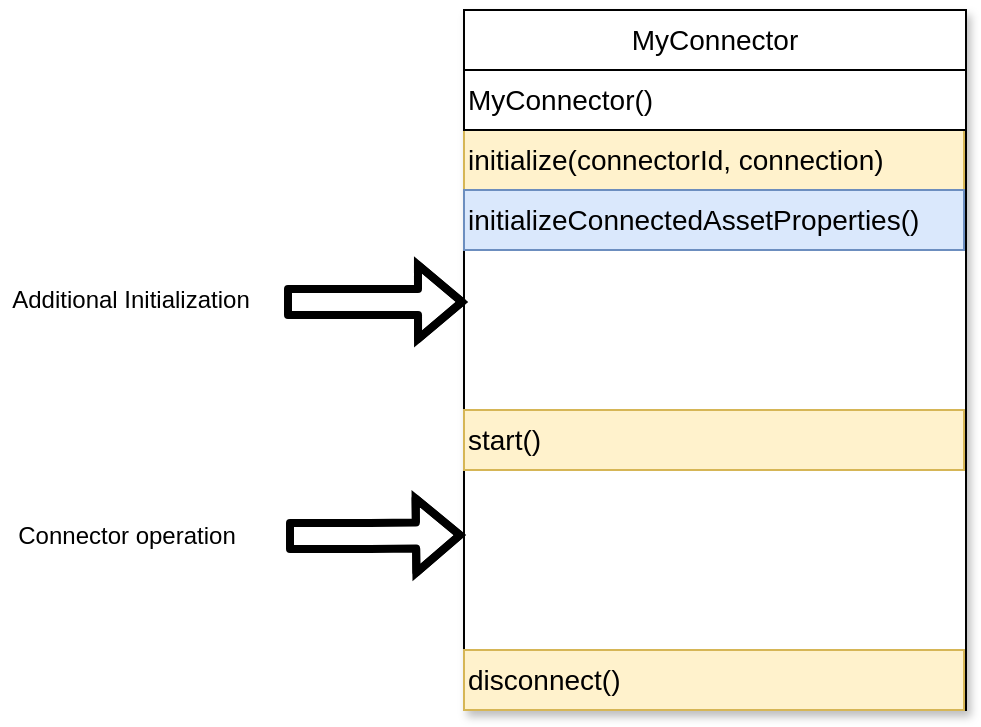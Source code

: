 <mxfile version="24.7.17" pages="7">
  <diagram id="1Qur7MrZbDl86bG-KSRV" name="connector-methods">
    <mxGraphModel dx="932" dy="585" grid="0" gridSize="10" guides="0" tooltips="1" connect="1" arrows="1" fold="1" page="1" pageScale="1" pageWidth="827" pageHeight="1169" math="0" shadow="0">
      <root>
        <mxCell id="gc_Eygd9cRCRuSLFuLqq-0" />
        <mxCell id="gc_Eygd9cRCRuSLFuLqq-1" parent="gc_Eygd9cRCRuSLFuLqq-0" />
        <mxCell id="C4a_kqTlIIZG8EVP_tb--0" value="MyConnector" style="rounded=0;whiteSpace=wrap;html=1;shadow=1;strokeWidth=1;fillColor=#ffffff;fontSize=14;fontColor=#000000;align=center;verticalAlign=top;" parent="gc_Eygd9cRCRuSLFuLqq-1" vertex="1">
          <mxGeometry x="293" y="118" width="251" height="350" as="geometry" />
        </mxCell>
        <mxCell id="C4a_kqTlIIZG8EVP_tb--1" value="initialize(connectorId, connection)" style="rounded=0;whiteSpace=wrap;html=1;shadow=0;strokeWidth=1;fillColor=#fff2cc;fontSize=14;align=left;strokeColor=#d6b656;" parent="gc_Eygd9cRCRuSLFuLqq-1" vertex="1">
          <mxGeometry x="293" y="178" width="250" height="30" as="geometry" />
        </mxCell>
        <mxCell id="C4a_kqTlIIZG8EVP_tb--2" value="start()" style="rounded=0;whiteSpace=wrap;html=1;shadow=0;strokeWidth=1;fillColor=#fff2cc;fontSize=14;align=left;strokeColor=#d6b656;" parent="gc_Eygd9cRCRuSLFuLqq-1" vertex="1">
          <mxGeometry x="293" y="318" width="250" height="30" as="geometry" />
        </mxCell>
        <mxCell id="C4a_kqTlIIZG8EVP_tb--3" value="disconnect()" style="rounded=0;whiteSpace=wrap;html=1;shadow=0;strokeWidth=1;fillColor=#fff2cc;fontSize=14;align=left;strokeColor=#d6b656;" parent="gc_Eygd9cRCRuSLFuLqq-1" vertex="1">
          <mxGeometry x="293" y="438" width="250" height="30" as="geometry" />
        </mxCell>
        <mxCell id="C4a_kqTlIIZG8EVP_tb--4" value="MyConnector()" style="rounded=0;whiteSpace=wrap;html=1;shadow=0;strokeWidth=1;fontSize=14;align=left;" parent="gc_Eygd9cRCRuSLFuLqq-1" vertex="1">
          <mxGeometry x="293" y="148" width="251" height="30" as="geometry" />
        </mxCell>
        <mxCell id="C4a_kqTlIIZG8EVP_tb--5" value="initializeConnectedAssetProperties()" style="rounded=0;whiteSpace=wrap;html=1;shadow=0;strokeWidth=1;fillColor=#dae8fc;fontSize=14;align=left;strokeColor=#6c8ebf;" parent="gc_Eygd9cRCRuSLFuLqq-1" vertex="1">
          <mxGeometry x="293" y="208" width="250" height="30" as="geometry" />
        </mxCell>
        <mxCell id="C4a_kqTlIIZG8EVP_tb--6" value="" style="shape=flexArrow;endArrow=classic;html=1;strokeWidth=4;fontSize=14;fontColor=#000000;entryX=0.004;entryY=0.417;entryDx=0;entryDy=0;entryPerimeter=0;" parent="gc_Eygd9cRCRuSLFuLqq-1" target="C4a_kqTlIIZG8EVP_tb--0" edge="1">
          <mxGeometry width="50" height="50" relative="1" as="geometry">
            <mxPoint x="203" y="264" as="sourcePoint" />
            <mxPoint x="343" y="488" as="targetPoint" />
            <Array as="points">
              <mxPoint x="244" y="264" />
            </Array>
          </mxGeometry>
        </mxCell>
        <mxCell id="4vUMnNESV8mO022eaOpd-0" value="" style="shape=flexArrow;endArrow=classic;html=1;strokeWidth=4;fontSize=14;fontColor=#000000;entryX=0;entryY=0.75;entryDx=0;entryDy=0;" parent="gc_Eygd9cRCRuSLFuLqq-1" target="C4a_kqTlIIZG8EVP_tb--0" edge="1">
          <mxGeometry width="50" height="50" relative="1" as="geometry">
            <mxPoint x="204" y="381" as="sourcePoint" />
            <mxPoint x="304.004" y="273.95" as="targetPoint" />
            <Array as="points">
              <mxPoint x="246" y="381" />
            </Array>
          </mxGeometry>
        </mxCell>
        <mxCell id="4vUMnNESV8mO022eaOpd-1" value="Additional Initialization" style="text;html=1;align=center;verticalAlign=middle;resizable=0;points=[];autosize=1;strokeColor=none;" parent="gc_Eygd9cRCRuSLFuLqq-1" vertex="1">
          <mxGeometry x="61" y="254" width="129" height="18" as="geometry" />
        </mxCell>
        <mxCell id="4vUMnNESV8mO022eaOpd-2" value="Connector operation" style="text;html=1;align=center;verticalAlign=middle;resizable=0;points=[];autosize=1;strokeColor=none;" parent="gc_Eygd9cRCRuSLFuLqq-1" vertex="1">
          <mxGeometry x="64" y="372" width="119" height="18" as="geometry" />
        </mxCell>
      </root>
    </mxGraphModel>
  </diagram>
  <diagram id="5SONttYphskWdV4cDDAU" name="connections">
    <mxGraphModel dx="932" dy="585" grid="1" gridSize="10" guides="1" tooltips="1" connect="1" arrows="1" fold="1" page="1" pageScale="1" pageWidth="827" pageHeight="1169" math="0" shadow="0">
      <root>
        <mxCell id="5h3O8j7v5F3NwmYQ2hhs-0" />
        <mxCell id="5h3O8j7v5F3NwmYQ2hhs-1" parent="5h3O8j7v5F3NwmYQ2hhs-0" />
        <mxCell id="5h3O8j7v5F3NwmYQ2hhs-2" value="Endpoint" style="rounded=0;whiteSpace=wrap;html=1;fillColor=#fff2cc;strokeColor=#d6b656;" parent="5h3O8j7v5F3NwmYQ2hhs-1" vertex="1">
          <mxGeometry x="560" y="240" width="120" height="60" as="geometry" />
        </mxCell>
        <mxCell id="5h3O8j7v5F3NwmYQ2hhs-3" value="ConnectorType" style="rounded=0;whiteSpace=wrap;html=1;fillColor=#dae8fc;strokeColor=#6c8ebf;" parent="5h3O8j7v5F3NwmYQ2hhs-1" vertex="1">
          <mxGeometry x="560" y="140" width="120" height="60" as="geometry" />
        </mxCell>
        <mxCell id="5h3O8j7v5F3NwmYQ2hhs-7" style="edgeStyle=orthogonalEdgeStyle;rounded=0;orthogonalLoop=1;jettySize=auto;html=1;exitX=1;exitY=0.5;exitDx=0;exitDy=0;" parent="5h3O8j7v5F3NwmYQ2hhs-1" source="5h3O8j7v5F3NwmYQ2hhs-4" target="5h3O8j7v5F3NwmYQ2hhs-3" edge="1">
          <mxGeometry relative="1" as="geometry" />
        </mxCell>
        <mxCell id="5h3O8j7v5F3NwmYQ2hhs-8" style="edgeStyle=orthogonalEdgeStyle;rounded=0;orthogonalLoop=1;jettySize=auto;html=1;entryX=0;entryY=0.5;entryDx=0;entryDy=0;" parent="5h3O8j7v5F3NwmYQ2hhs-1" source="5h3O8j7v5F3NwmYQ2hhs-4" target="5h3O8j7v5F3NwmYQ2hhs-2" edge="1">
          <mxGeometry relative="1" as="geometry" />
        </mxCell>
        <mxCell id="5h3O8j7v5F3NwmYQ2hhs-4" value="Connection" style="rounded=0;whiteSpace=wrap;html=1;fillColor=#dae8fc;strokeColor=#6c8ebf;" parent="5h3O8j7v5F3NwmYQ2hhs-1" vertex="1">
          <mxGeometry x="360" y="140" width="120" height="60" as="geometry" />
        </mxCell>
        <mxCell id="5h3O8j7v5F3NwmYQ2hhs-6" style="edgeStyle=orthogonalEdgeStyle;rounded=0;orthogonalLoop=1;jettySize=auto;html=1;entryX=0;entryY=0.5;entryDx=0;entryDy=0;" parent="5h3O8j7v5F3NwmYQ2hhs-1" source="5h3O8j7v5F3NwmYQ2hhs-5" target="5h3O8j7v5F3NwmYQ2hhs-4" edge="1">
          <mxGeometry relative="1" as="geometry" />
        </mxCell>
        <mxCell id="5h3O8j7v5F3NwmYQ2hhs-5" value="Asset" style="rounded=0;whiteSpace=wrap;html=1;fillColor=#fff2cc;strokeColor=#d6b656;" parent="5h3O8j7v5F3NwmYQ2hhs-1" vertex="1">
          <mxGeometry x="170" y="140" width="120" height="60" as="geometry" />
        </mxCell>
        <mxCell id="5h3O8j7v5F3NwmYQ2hhs-10" value="ConnectorType" style="rounded=0;whiteSpace=wrap;html=1;fillColor=#dae8fc;strokeColor=#6c8ebf;" parent="5h3O8j7v5F3NwmYQ2hhs-1" vertex="1">
          <mxGeometry x="390" y="440" width="120" height="60" as="geometry" />
        </mxCell>
        <mxCell id="5h3O8j7v5F3NwmYQ2hhs-11" value="Endpoint" style="rounded=0;whiteSpace=wrap;html=1;fillColor=#fff2cc;strokeColor=#d6b656;" parent="5h3O8j7v5F3NwmYQ2hhs-1" vertex="1">
          <mxGeometry x="330" y="650" width="120" height="60" as="geometry" />
        </mxCell>
        <mxCell id="5h3O8j7v5F3NwmYQ2hhs-13" style="edgeStyle=orthogonalEdgeStyle;rounded=0;orthogonalLoop=1;jettySize=auto;html=1;entryX=0;entryY=0.5;entryDx=0;entryDy=0;" parent="5h3O8j7v5F3NwmYQ2hhs-1" source="5h3O8j7v5F3NwmYQ2hhs-12" target="5h3O8j7v5F3NwmYQ2hhs-11" edge="1">
          <mxGeometry relative="1" as="geometry" />
        </mxCell>
        <mxCell id="5h3O8j7v5F3NwmYQ2hhs-12" value="Software Server" style="rounded=0;whiteSpace=wrap;html=1;fillColor=#fff2cc;strokeColor=#d6b656;" parent="5h3O8j7v5F3NwmYQ2hhs-1" vertex="1">
          <mxGeometry x="110" y="650" width="120" height="60" as="geometry" />
        </mxCell>
        <mxCell id="5h3O8j7v5F3NwmYQ2hhs-14" value="Connection" style="rounded=0;whiteSpace=wrap;html=1;fillColor=#dae8fc;strokeColor=#6c8ebf;" parent="5h3O8j7v5F3NwmYQ2hhs-1" vertex="1">
          <mxGeometry x="590" y="410" width="120" height="60" as="geometry" />
        </mxCell>
        <mxCell id="5h3O8j7v5F3NwmYQ2hhs-15" value="Connection" style="rounded=0;whiteSpace=wrap;html=1;fillColor=#dae8fc;strokeColor=#6c8ebf;" parent="5h3O8j7v5F3NwmYQ2hhs-1" vertex="1">
          <mxGeometry x="600" y="420" width="120" height="60" as="geometry" />
        </mxCell>
        <mxCell id="5h3O8j7v5F3NwmYQ2hhs-16" value="Connection" style="rounded=0;whiteSpace=wrap;html=1;fillColor=#dae8fc;strokeColor=#6c8ebf;" parent="5h3O8j7v5F3NwmYQ2hhs-1" vertex="1">
          <mxGeometry x="610" y="430" width="120" height="60" as="geometry" />
        </mxCell>
        <mxCell id="5h3O8j7v5F3NwmYQ2hhs-17" value="Connection" style="rounded=0;whiteSpace=wrap;html=1;fillColor=#dae8fc;strokeColor=#6c8ebf;" parent="5h3O8j7v5F3NwmYQ2hhs-1" vertex="1">
          <mxGeometry x="620" y="440" width="120" height="60" as="geometry" />
        </mxCell>
        <mxCell id="5h3O8j7v5F3NwmYQ2hhs-18" value="Connection" style="rounded=0;whiteSpace=wrap;html=1;fillColor=#dae8fc;strokeColor=#6c8ebf;" parent="5h3O8j7v5F3NwmYQ2hhs-1" vertex="1">
          <mxGeometry x="630" y="450" width="120" height="60" as="geometry" />
        </mxCell>
        <mxCell id="5h3O8j7v5F3NwmYQ2hhs-19" value="Connection" style="rounded=0;whiteSpace=wrap;html=1;fillColor=#dae8fc;strokeColor=#6c8ebf;" parent="5h3O8j7v5F3NwmYQ2hhs-1" vertex="1">
          <mxGeometry x="640" y="460" width="120" height="60" as="geometry" />
        </mxCell>
        <mxCell id="5h3O8j7v5F3NwmYQ2hhs-20" value="Connection" style="rounded=0;whiteSpace=wrap;html=1;fillColor=#dae8fc;strokeColor=#6c8ebf;" parent="5h3O8j7v5F3NwmYQ2hhs-1" vertex="1">
          <mxGeometry x="535" y="625" width="120" height="60" as="geometry" />
        </mxCell>
        <mxCell id="5h3O8j7v5F3NwmYQ2hhs-21" value="Connection" style="rounded=0;whiteSpace=wrap;html=1;fillColor=#dae8fc;strokeColor=#6c8ebf;" parent="5h3O8j7v5F3NwmYQ2hhs-1" vertex="1">
          <mxGeometry x="545" y="635" width="120" height="60" as="geometry" />
        </mxCell>
        <mxCell id="5h3O8j7v5F3NwmYQ2hhs-22" value="Connection" style="rounded=0;whiteSpace=wrap;html=1;fillColor=#dae8fc;strokeColor=#6c8ebf;" parent="5h3O8j7v5F3NwmYQ2hhs-1" vertex="1">
          <mxGeometry x="555" y="645" width="120" height="60" as="geometry" />
        </mxCell>
        <mxCell id="5h3O8j7v5F3NwmYQ2hhs-23" value="Connection" style="rounded=0;whiteSpace=wrap;html=1;fillColor=#dae8fc;strokeColor=#6c8ebf;" parent="5h3O8j7v5F3NwmYQ2hhs-1" vertex="1">
          <mxGeometry x="565" y="655" width="120" height="60" as="geometry" />
        </mxCell>
        <mxCell id="5h3O8j7v5F3NwmYQ2hhs-24" value="Connection" style="rounded=0;whiteSpace=wrap;html=1;fillColor=#dae8fc;strokeColor=#6c8ebf;" parent="5h3O8j7v5F3NwmYQ2hhs-1" vertex="1">
          <mxGeometry x="575" y="665" width="120" height="60" as="geometry" />
        </mxCell>
        <mxCell id="5h3O8j7v5F3NwmYQ2hhs-25" value="Connection" style="rounded=0;whiteSpace=wrap;html=1;fillColor=#dae8fc;strokeColor=#6c8ebf;" parent="5h3O8j7v5F3NwmYQ2hhs-1" vertex="1">
          <mxGeometry x="585" y="675" width="120" height="60" as="geometry" />
        </mxCell>
        <mxCell id="5h3O8j7v5F3NwmYQ2hhs-26" style="edgeStyle=orthogonalEdgeStyle;rounded=0;orthogonalLoop=1;jettySize=auto;html=1;fillColor=#dae8fc;strokeColor=#6c8ebf;" parent="5h3O8j7v5F3NwmYQ2hhs-1" source="5h3O8j7v5F3NwmYQ2hhs-10" target="5h3O8j7v5F3NwmYQ2hhs-14" edge="1">
          <mxGeometry relative="1" as="geometry" />
        </mxCell>
        <mxCell id="5h3O8j7v5F3NwmYQ2hhs-27" style="edgeStyle=orthogonalEdgeStyle;rounded=0;orthogonalLoop=1;jettySize=auto;html=1;entryX=0;entryY=0.5;entryDx=0;entryDy=0;fillColor=#dae8fc;strokeColor=#6c8ebf;" parent="5h3O8j7v5F3NwmYQ2hhs-1" source="5h3O8j7v5F3NwmYQ2hhs-10" target="5h3O8j7v5F3NwmYQ2hhs-15" edge="1">
          <mxGeometry relative="1" as="geometry" />
        </mxCell>
        <mxCell id="5h3O8j7v5F3NwmYQ2hhs-28" style="edgeStyle=orthogonalEdgeStyle;rounded=0;orthogonalLoop=1;jettySize=auto;html=1;entryX=0;entryY=0.5;entryDx=0;entryDy=0;fillColor=#dae8fc;strokeColor=#6c8ebf;" parent="5h3O8j7v5F3NwmYQ2hhs-1" source="5h3O8j7v5F3NwmYQ2hhs-10" target="5h3O8j7v5F3NwmYQ2hhs-16" edge="1">
          <mxGeometry relative="1" as="geometry" />
        </mxCell>
        <mxCell id="5h3O8j7v5F3NwmYQ2hhs-29" style="edgeStyle=orthogonalEdgeStyle;rounded=0;orthogonalLoop=1;jettySize=auto;html=1;entryX=0;entryY=0.5;entryDx=0;entryDy=0;fillColor=#dae8fc;strokeColor=#6c8ebf;" parent="5h3O8j7v5F3NwmYQ2hhs-1" source="5h3O8j7v5F3NwmYQ2hhs-10" target="5h3O8j7v5F3NwmYQ2hhs-17" edge="1">
          <mxGeometry relative="1" as="geometry" />
        </mxCell>
        <mxCell id="5h3O8j7v5F3NwmYQ2hhs-30" style="edgeStyle=orthogonalEdgeStyle;rounded=0;orthogonalLoop=1;jettySize=auto;html=1;entryX=0;entryY=0.5;entryDx=0;entryDy=0;fillColor=#dae8fc;strokeColor=#6c8ebf;" parent="5h3O8j7v5F3NwmYQ2hhs-1" source="5h3O8j7v5F3NwmYQ2hhs-10" target="5h3O8j7v5F3NwmYQ2hhs-18" edge="1">
          <mxGeometry relative="1" as="geometry">
            <Array as="points">
              <mxPoint x="560" y="470" />
              <mxPoint x="560" y="480" />
            </Array>
          </mxGeometry>
        </mxCell>
        <mxCell id="5h3O8j7v5F3NwmYQ2hhs-31" style="edgeStyle=orthogonalEdgeStyle;rounded=0;orthogonalLoop=1;jettySize=auto;html=1;fillColor=#dae8fc;strokeColor=#6c8ebf;" parent="5h3O8j7v5F3NwmYQ2hhs-1" source="5h3O8j7v5F3NwmYQ2hhs-10" target="5h3O8j7v5F3NwmYQ2hhs-19" edge="1">
          <mxGeometry relative="1" as="geometry">
            <Array as="points">
              <mxPoint x="550" y="470" />
              <mxPoint x="550" y="490" />
            </Array>
          </mxGeometry>
        </mxCell>
        <mxCell id="5h3O8j7v5F3NwmYQ2hhs-32" value="Uses of a connector implementation" style="text;html=1;align=center;verticalAlign=middle;resizable=0;points=[];autosize=1;strokeColor=none;" parent="5h3O8j7v5F3NwmYQ2hhs-1" vertex="1">
          <mxGeometry x="290" y="370" width="210" height="20" as="geometry" />
        </mxCell>
        <mxCell id="5h3O8j7v5F3NwmYQ2hhs-33" value="&lt;br&gt;DataStore&lt;br&gt;Connector&lt;br&gt;Types.json" style="shape=note;whiteSpace=wrap;html=1;backgroundOutline=1;darkOpacity=0.05;" parent="5h3O8j7v5F3NwmYQ2hhs-1" vertex="1">
          <mxGeometry x="110" y="420" width="80" height="100" as="geometry" />
        </mxCell>
        <mxCell id="5h3O8j7v5F3NwmYQ2hhs-34" value="Connections to a server" style="text;html=1;align=center;verticalAlign=middle;resizable=0;points=[];autosize=1;strokeColor=none;" parent="5h3O8j7v5F3NwmYQ2hhs-1" vertex="1">
          <mxGeometry x="320" y="605" width="140" height="20" as="geometry" />
        </mxCell>
        <mxCell id="5h3O8j7v5F3NwmYQ2hhs-35" style="edgeStyle=orthogonalEdgeStyle;rounded=0;orthogonalLoop=1;jettySize=auto;html=1;entryX=0;entryY=0.5;entryDx=0;entryDy=0;" parent="5h3O8j7v5F3NwmYQ2hhs-1" source="5h3O8j7v5F3NwmYQ2hhs-11" target="5h3O8j7v5F3NwmYQ2hhs-20" edge="1">
          <mxGeometry relative="1" as="geometry" />
        </mxCell>
        <mxCell id="5h3O8j7v5F3NwmYQ2hhs-36" style="edgeStyle=orthogonalEdgeStyle;rounded=0;orthogonalLoop=1;jettySize=auto;html=1;entryX=0;entryY=0.5;entryDx=0;entryDy=0;" parent="5h3O8j7v5F3NwmYQ2hhs-1" source="5h3O8j7v5F3NwmYQ2hhs-11" target="5h3O8j7v5F3NwmYQ2hhs-21" edge="1">
          <mxGeometry relative="1" as="geometry" />
        </mxCell>
        <mxCell id="5h3O8j7v5F3NwmYQ2hhs-37" style="edgeStyle=orthogonalEdgeStyle;rounded=0;orthogonalLoop=1;jettySize=auto;html=1;entryX=0;entryY=0.5;entryDx=0;entryDy=0;" parent="5h3O8j7v5F3NwmYQ2hhs-1" source="5h3O8j7v5F3NwmYQ2hhs-11" target="5h3O8j7v5F3NwmYQ2hhs-22" edge="1">
          <mxGeometry relative="1" as="geometry" />
        </mxCell>
        <mxCell id="5h3O8j7v5F3NwmYQ2hhs-38" style="edgeStyle=orthogonalEdgeStyle;rounded=0;orthogonalLoop=1;jettySize=auto;html=1;entryX=0;entryY=0.5;entryDx=0;entryDy=0;" parent="5h3O8j7v5F3NwmYQ2hhs-1" source="5h3O8j7v5F3NwmYQ2hhs-11" target="5h3O8j7v5F3NwmYQ2hhs-23" edge="1">
          <mxGeometry relative="1" as="geometry" />
        </mxCell>
        <mxCell id="5h3O8j7v5F3NwmYQ2hhs-39" style="edgeStyle=orthogonalEdgeStyle;rounded=0;orthogonalLoop=1;jettySize=auto;html=1;entryX=0;entryY=0.5;entryDx=0;entryDy=0;" parent="5h3O8j7v5F3NwmYQ2hhs-1" source="5h3O8j7v5F3NwmYQ2hhs-11" target="5h3O8j7v5F3NwmYQ2hhs-24" edge="1">
          <mxGeometry relative="1" as="geometry">
            <Array as="points">
              <mxPoint x="500" y="680" />
              <mxPoint x="500" y="695" />
            </Array>
          </mxGeometry>
        </mxCell>
        <mxCell id="5h3O8j7v5F3NwmYQ2hhs-40" style="edgeStyle=orthogonalEdgeStyle;rounded=0;orthogonalLoop=1;jettySize=auto;html=1;entryX=0;entryY=0.5;entryDx=0;entryDy=0;" parent="5h3O8j7v5F3NwmYQ2hhs-1" source="5h3O8j7v5F3NwmYQ2hhs-11" target="5h3O8j7v5F3NwmYQ2hhs-25" edge="1">
          <mxGeometry relative="1" as="geometry">
            <Array as="points">
              <mxPoint x="490" y="680" />
              <mxPoint x="490" y="705" />
            </Array>
          </mxGeometry>
        </mxCell>
        <mxCell id="5h3O8j7v5F3NwmYQ2hhs-41" value="Endpoint" style="rounded=0;whiteSpace=wrap;html=1;fillColor=#fff2cc;strokeColor=#d6b656;" parent="5h3O8j7v5F3NwmYQ2hhs-1" vertex="1">
          <mxGeometry x="525" y="1000" width="120" height="60" as="geometry" />
        </mxCell>
        <mxCell id="5h3O8j7v5F3NwmYQ2hhs-42" value="ConnectorType" style="rounded=0;whiteSpace=wrap;html=1;fillColor=#dae8fc;strokeColor=#6c8ebf;" parent="5h3O8j7v5F3NwmYQ2hhs-1" vertex="1">
          <mxGeometry x="525" y="900" width="120" height="60" as="geometry" />
        </mxCell>
        <mxCell id="5h3O8j7v5F3NwmYQ2hhs-43" style="edgeStyle=orthogonalEdgeStyle;rounded=0;orthogonalLoop=1;jettySize=auto;html=1;exitX=1;exitY=0.5;exitDx=0;exitDy=0;" parent="5h3O8j7v5F3NwmYQ2hhs-1" source="5h3O8j7v5F3NwmYQ2hhs-45" target="5h3O8j7v5F3NwmYQ2hhs-42" edge="1">
          <mxGeometry relative="1" as="geometry" />
        </mxCell>
        <mxCell id="5h3O8j7v5F3NwmYQ2hhs-44" style="edgeStyle=orthogonalEdgeStyle;rounded=0;orthogonalLoop=1;jettySize=auto;html=1;entryX=0;entryY=0.25;entryDx=0;entryDy=0;" parent="5h3O8j7v5F3NwmYQ2hhs-1" source="5h3O8j7v5F3NwmYQ2hhs-45" target="5h3O8j7v5F3NwmYQ2hhs-41" edge="1">
          <mxGeometry relative="1" as="geometry" />
        </mxCell>
        <mxCell id="5h3O8j7v5F3NwmYQ2hhs-45" value="General&lt;br&gt;Connection" style="rounded=0;whiteSpace=wrap;html=1;fillColor=#dae8fc;strokeColor=#6c8ebf;" parent="5h3O8j7v5F3NwmYQ2hhs-1" vertex="1">
          <mxGeometry x="325" y="900" width="120" height="60" as="geometry" />
        </mxCell>
        <mxCell id="5h3O8j7v5F3NwmYQ2hhs-46" style="edgeStyle=orthogonalEdgeStyle;rounded=0;orthogonalLoop=1;jettySize=auto;html=1;entryX=0;entryY=0.5;entryDx=0;entryDy=0;" parent="5h3O8j7v5F3NwmYQ2hhs-1" source="5h3O8j7v5F3NwmYQ2hhs-47" target="5h3O8j7v5F3NwmYQ2hhs-45" edge="1">
          <mxGeometry relative="1" as="geometry" />
        </mxCell>
        <mxCell id="5h3O8j7v5F3NwmYQ2hhs-49" style="edgeStyle=orthogonalEdgeStyle;rounded=0;orthogonalLoop=1;jettySize=auto;html=1;entryX=0;entryY=0.5;entryDx=0;entryDy=0;" parent="5h3O8j7v5F3NwmYQ2hhs-1" source="5h3O8j7v5F3NwmYQ2hhs-47" target="5h3O8j7v5F3NwmYQ2hhs-48" edge="1">
          <mxGeometry relative="1" as="geometry" />
        </mxCell>
        <mxCell id="5h3O8j7v5F3NwmYQ2hhs-47" value="Asset" style="rounded=0;whiteSpace=wrap;html=1;fillColor=#fff2cc;strokeColor=#d6b656;" parent="5h3O8j7v5F3NwmYQ2hhs-1" vertex="1">
          <mxGeometry x="135" y="900" width="120" height="60" as="geometry" />
        </mxCell>
        <mxCell id="5h3O8j7v5F3NwmYQ2hhs-50" style="edgeStyle=orthogonalEdgeStyle;rounded=0;orthogonalLoop=1;jettySize=auto;html=1;entryX=0;entryY=0.75;entryDx=0;entryDy=0;" parent="5h3O8j7v5F3NwmYQ2hhs-1" source="5h3O8j7v5F3NwmYQ2hhs-48" target="5h3O8j7v5F3NwmYQ2hhs-42" edge="1">
          <mxGeometry relative="1" as="geometry">
            <Array as="points">
              <mxPoint x="470" y="1020" />
              <mxPoint x="470" y="945" />
            </Array>
          </mxGeometry>
        </mxCell>
        <mxCell id="5h3O8j7v5F3NwmYQ2hhs-51" style="edgeStyle=orthogonalEdgeStyle;rounded=0;orthogonalLoop=1;jettySize=auto;html=1;entryX=0;entryY=0.75;entryDx=0;entryDy=0;" parent="5h3O8j7v5F3NwmYQ2hhs-1" source="5h3O8j7v5F3NwmYQ2hhs-48" target="5h3O8j7v5F3NwmYQ2hhs-41" edge="1">
          <mxGeometry relative="1" as="geometry">
            <Array as="points">
              <mxPoint x="470" y="1020" />
              <mxPoint x="470" y="1045" />
            </Array>
          </mxGeometry>
        </mxCell>
        <mxCell id="5h3O8j7v5F3NwmYQ2hhs-48" value="Secure&lt;br&gt;Connection" style="rounded=0;whiteSpace=wrap;html=1;fillColor=#dae8fc;strokeColor=#6c8ebf;" parent="5h3O8j7v5F3NwmYQ2hhs-1" vertex="1">
          <mxGeometry x="325" y="990" width="120" height="60" as="geometry" />
        </mxCell>
      </root>
    </mxGraphModel>
  </diagram>
  <diagram id="x8Oc2bYhHY6LQBxhPfbS" name="connector-categories">
    <mxGraphModel dx="932" dy="585" grid="1" gridSize="10" guides="1" tooltips="1" connect="1" arrows="1" fold="1" page="1" pageScale="1" pageWidth="827" pageHeight="1169" math="0" shadow="0">
      <root>
        <mxCell id="hAq9jNi8QgOehuk6Sd-W-0" />
        <mxCell id="hAq9jNi8QgOehuk6Sd-W-1" parent="hAq9jNi8QgOehuk6Sd-W-0" />
        <mxCell id="hAq9jNi8QgOehuk6Sd-W-2" value="Connector Category" style="rounded=0;whiteSpace=wrap;html=1;fillColor=#f5f5f5;strokeColor=#666666;fontColor=#333333;" parent="hAq9jNi8QgOehuk6Sd-W-1" vertex="1">
          <mxGeometry x="150" y="130" width="120" height="60" as="geometry" />
        </mxCell>
        <mxCell id="PI9AmvufatLIB3M7N3-H-13" style="edgeStyle=orthogonalEdgeStyle;rounded=0;orthogonalLoop=1;jettySize=auto;html=1;entryX=1;entryY=0.5;entryDx=0;entryDy=0;" parent="hAq9jNi8QgOehuk6Sd-W-1" source="PI9AmvufatLIB3M7N3-H-0" target="PI9AmvufatLIB3M7N3-H-30" edge="1">
          <mxGeometry relative="1" as="geometry" />
        </mxCell>
        <mxCell id="PI9AmvufatLIB3M7N3-H-0" value="ConnectorType" style="rounded=0;whiteSpace=wrap;html=1;fillColor=#dae8fc;strokeColor=#6c8ebf;" parent="hAq9jNi8QgOehuk6Sd-W-1" vertex="1">
          <mxGeometry x="386" y="160" width="120" height="60" as="geometry" />
        </mxCell>
        <mxCell id="PI9AmvufatLIB3M7N3-H-1" value="Connection" style="rounded=0;whiteSpace=wrap;html=1;fillColor=#dae8fc;strokeColor=#6c8ebf;" parent="hAq9jNi8QgOehuk6Sd-W-1" vertex="1">
          <mxGeometry x="586" y="130" width="120" height="60" as="geometry" />
        </mxCell>
        <mxCell id="PI9AmvufatLIB3M7N3-H-2" value="Connection" style="rounded=0;whiteSpace=wrap;html=1;fillColor=#dae8fc;strokeColor=#6c8ebf;" parent="hAq9jNi8QgOehuk6Sd-W-1" vertex="1">
          <mxGeometry x="596" y="140" width="120" height="60" as="geometry" />
        </mxCell>
        <mxCell id="PI9AmvufatLIB3M7N3-H-3" value="Connection" style="rounded=0;whiteSpace=wrap;html=1;fillColor=#dae8fc;strokeColor=#6c8ebf;" parent="hAq9jNi8QgOehuk6Sd-W-1" vertex="1">
          <mxGeometry x="606" y="150" width="120" height="60" as="geometry" />
        </mxCell>
        <mxCell id="PI9AmvufatLIB3M7N3-H-4" value="Connection" style="rounded=0;whiteSpace=wrap;html=1;fillColor=#dae8fc;strokeColor=#6c8ebf;" parent="hAq9jNi8QgOehuk6Sd-W-1" vertex="1">
          <mxGeometry x="616" y="160" width="120" height="60" as="geometry" />
        </mxCell>
        <mxCell id="PI9AmvufatLIB3M7N3-H-5" value="Connection" style="rounded=0;whiteSpace=wrap;html=1;fillColor=#dae8fc;strokeColor=#6c8ebf;" parent="hAq9jNi8QgOehuk6Sd-W-1" vertex="1">
          <mxGeometry x="626" y="170" width="120" height="60" as="geometry" />
        </mxCell>
        <mxCell id="PI9AmvufatLIB3M7N3-H-6" value="Connection" style="rounded=0;whiteSpace=wrap;html=1;fillColor=#dae8fc;strokeColor=#6c8ebf;" parent="hAq9jNi8QgOehuk6Sd-W-1" vertex="1">
          <mxGeometry x="636" y="180" width="120" height="60" as="geometry" />
        </mxCell>
        <mxCell id="PI9AmvufatLIB3M7N3-H-7" style="edgeStyle=orthogonalEdgeStyle;rounded=0;orthogonalLoop=1;jettySize=auto;html=1;fillColor=#dae8fc;strokeColor=#6c8ebf;" parent="hAq9jNi8QgOehuk6Sd-W-1" source="PI9AmvufatLIB3M7N3-H-0" target="PI9AmvufatLIB3M7N3-H-1" edge="1">
          <mxGeometry relative="1" as="geometry" />
        </mxCell>
        <mxCell id="PI9AmvufatLIB3M7N3-H-8" style="edgeStyle=orthogonalEdgeStyle;rounded=0;orthogonalLoop=1;jettySize=auto;html=1;entryX=0;entryY=0.5;entryDx=0;entryDy=0;fillColor=#dae8fc;strokeColor=#6c8ebf;" parent="hAq9jNi8QgOehuk6Sd-W-1" source="PI9AmvufatLIB3M7N3-H-0" target="PI9AmvufatLIB3M7N3-H-2" edge="1">
          <mxGeometry relative="1" as="geometry" />
        </mxCell>
        <mxCell id="PI9AmvufatLIB3M7N3-H-9" style="edgeStyle=orthogonalEdgeStyle;rounded=0;orthogonalLoop=1;jettySize=auto;html=1;entryX=0;entryY=0.5;entryDx=0;entryDy=0;fillColor=#dae8fc;strokeColor=#6c8ebf;" parent="hAq9jNi8QgOehuk6Sd-W-1" source="PI9AmvufatLIB3M7N3-H-0" target="PI9AmvufatLIB3M7N3-H-3" edge="1">
          <mxGeometry relative="1" as="geometry" />
        </mxCell>
        <mxCell id="PI9AmvufatLIB3M7N3-H-10" style="edgeStyle=orthogonalEdgeStyle;rounded=0;orthogonalLoop=1;jettySize=auto;html=1;entryX=0;entryY=0.5;entryDx=0;entryDy=0;fillColor=#dae8fc;strokeColor=#6c8ebf;" parent="hAq9jNi8QgOehuk6Sd-W-1" source="PI9AmvufatLIB3M7N3-H-0" target="PI9AmvufatLIB3M7N3-H-4" edge="1">
          <mxGeometry relative="1" as="geometry" />
        </mxCell>
        <mxCell id="PI9AmvufatLIB3M7N3-H-11" style="edgeStyle=orthogonalEdgeStyle;rounded=0;orthogonalLoop=1;jettySize=auto;html=1;entryX=0;entryY=0.5;entryDx=0;entryDy=0;fillColor=#dae8fc;strokeColor=#6c8ebf;" parent="hAq9jNi8QgOehuk6Sd-W-1" source="PI9AmvufatLIB3M7N3-H-0" target="PI9AmvufatLIB3M7N3-H-5" edge="1">
          <mxGeometry relative="1" as="geometry">
            <Array as="points">
              <mxPoint x="556" y="190" />
              <mxPoint x="556" y="200" />
            </Array>
          </mxGeometry>
        </mxCell>
        <mxCell id="PI9AmvufatLIB3M7N3-H-12" style="edgeStyle=orthogonalEdgeStyle;rounded=0;orthogonalLoop=1;jettySize=auto;html=1;fillColor=#dae8fc;strokeColor=#6c8ebf;" parent="hAq9jNi8QgOehuk6Sd-W-1" source="PI9AmvufatLIB3M7N3-H-0" target="PI9AmvufatLIB3M7N3-H-6" edge="1">
          <mxGeometry relative="1" as="geometry">
            <Array as="points">
              <mxPoint x="546" y="190" />
              <mxPoint x="546" y="210" />
            </Array>
          </mxGeometry>
        </mxCell>
        <mxCell id="PI9AmvufatLIB3M7N3-H-35" style="edgeStyle=orthogonalEdgeStyle;rounded=0;orthogonalLoop=1;jettySize=auto;html=1;entryX=0.5;entryY=0;entryDx=0;entryDy=0;exitX=0.5;exitY=1;exitDx=0;exitDy=0;" parent="hAq9jNi8QgOehuk6Sd-W-1" source="PI9AmvufatLIB3M7N3-H-30" target="PI9AmvufatLIB3M7N3-H-34" edge="1">
          <mxGeometry relative="1" as="geometry">
            <mxPoint x="240" y="420" as="sourcePoint" />
          </mxGeometry>
        </mxCell>
        <mxCell id="PI9AmvufatLIB3M7N3-H-28" value="Connector Category" style="rounded=0;whiteSpace=wrap;html=1;fillColor=#f5f5f5;strokeColor=#666666;fontColor=#333333;" parent="hAq9jNi8QgOehuk6Sd-W-1" vertex="1">
          <mxGeometry x="160" y="140" width="120" height="60" as="geometry" />
        </mxCell>
        <mxCell id="PI9AmvufatLIB3M7N3-H-29" value="Connector Category" style="rounded=0;whiteSpace=wrap;html=1;fillColor=#f5f5f5;strokeColor=#666666;fontColor=#333333;" parent="hAq9jNi8QgOehuk6Sd-W-1" vertex="1">
          <mxGeometry x="170" y="150" width="120" height="60" as="geometry" />
        </mxCell>
        <mxCell id="PI9AmvufatLIB3M7N3-H-30" value="Connector Category" style="rounded=0;whiteSpace=wrap;html=1;fillColor=#f5f5f5;strokeColor=#666666;fontColor=#333333;" parent="hAq9jNi8QgOehuk6Sd-W-1" vertex="1">
          <mxGeometry x="180" y="160" width="120" height="60" as="geometry" />
        </mxCell>
        <mxCell id="PI9AmvufatLIB3M7N3-H-31" value="Common connector categories" style="text;html=1;align=center;verticalAlign=middle;resizable=0;points=[];autosize=1;strokeColor=none;" parent="hAq9jNi8QgOehuk6Sd-W-1" vertex="1">
          <mxGeometry x="120" y="80" width="180" height="20" as="geometry" />
        </mxCell>
        <mxCell id="PI9AmvufatLIB3M7N3-H-32" value="Connector type in use in open metadata ecosystem" style="text;html=1;align=center;verticalAlign=middle;resizable=0;points=[];autosize=1;strokeColor=none;" parent="hAq9jNi8QgOehuk6Sd-W-1" vertex="1">
          <mxGeometry x="370" y="80" width="290" height="20" as="geometry" />
        </mxCell>
        <mxCell id="PI9AmvufatLIB3M7N3-H-33" value="Mapped connector implementation within a specific data catalog" style="text;html=1;align=center;verticalAlign=middle;resizable=0;points=[];autosize=1;strokeColor=none;" parent="hAq9jNi8QgOehuk6Sd-W-1" vertex="1">
          <mxGeometry x="320" y="370" width="360" height="20" as="geometry" />
        </mxCell>
        <mxCell id="PI9AmvufatLIB3M7N3-H-34" value="Connector&lt;br&gt;Implementation" style="rounded=1;whiteSpace=wrap;html=1;fillColor=#fff2cc;strokeColor=#d6b656;" parent="hAq9jNi8QgOehuk6Sd-W-1" vertex="1">
          <mxGeometry x="180" y="350" width="120" height="60" as="geometry" />
        </mxCell>
      </root>
    </mxGraphModel>
  </diagram>
  <diagram name="finding-connector-implementation" id="pYyTWLgXObfaelWaYKBY">
    <mxGraphModel dx="932" dy="585" grid="1" gridSize="10" guides="1" tooltips="1" connect="1" arrows="1" fold="1" page="1" pageScale="1" pageWidth="827" pageHeight="1169" math="0" shadow="0">
      <root>
        <mxCell id="c-VL5iEUl3iFk149fMx--0" />
        <mxCell id="c-VL5iEUl3iFk149fMx--1" parent="c-VL5iEUl3iFk149fMx--0" />
      </root>
    </mxGraphModel>
  </diagram>
  <diagram id="417Th3dZbAI-omThqcUN" name="connecting-to-egeria">
    <mxGraphModel dx="1242" dy="1633" grid="1" gridSize="10" guides="1" tooltips="1" connect="1" arrows="1" fold="1" page="1" pageScale="1" pageWidth="1169" pageHeight="827" math="0" shadow="0">
      <root>
        <mxCell id="DFN71YBnq6GZdwIYhG9g-0" />
        <mxCell id="DFN71YBnq6GZdwIYhG9g-1" parent="DFN71YBnq6GZdwIYhG9g-0" />
        <mxCell id="eQUYRgymjGt7UvXvBRTf-76" value="" style="shape=cube;whiteSpace=wrap;html=1;boundedLbl=1;backgroundOutline=1;darkOpacity=0.05;darkOpacity2=0.1;size=10;" vertex="1" parent="DFN71YBnq6GZdwIYhG9g-1">
          <mxGeometry x="840" y="20" width="50" height="77.5" as="geometry" />
        </mxCell>
        <mxCell id="eQUYRgymjGt7UvXvBRTf-65" value="Application&lt;div&gt;(for example&amp;nbsp;&lt;span style=&quot;background-color: initial;&quot;&gt;JavaScript UI)&lt;/span&gt;&lt;/div&gt;" style="rounded=0;whiteSpace=wrap;html=1;verticalAlign=top;fillColor=#f5f5f5;fontColor=#333333;strokeColor=#666666;align=left;spacingLeft=4;" vertex="1" parent="DFN71YBnq6GZdwIYhG9g-1">
          <mxGeometry x="151.5" y="-5.5" width="160" height="112" as="geometry" />
        </mxCell>
        <mxCell id="DFN71YBnq6GZdwIYhG9g-2" value="Python Programming&lt;div&gt;Environment&lt;/div&gt;" style="rounded=0;whiteSpace=wrap;html=1;verticalAlign=bottom;fillColor=#f5f5f5;fontColor=#333333;strokeColor=#666666;" parent="DFN71YBnq6GZdwIYhG9g-1" vertex="1">
          <mxGeometry x="174" y="45" width="160" height="155" as="geometry" />
        </mxCell>
        <mxCell id="DFN71YBnq6GZdwIYhG9g-3" value="Egeria Python&lt;div&gt;Clients&lt;/div&gt;" style="rounded=0;whiteSpace=wrap;html=1;fillColor=#b0e3e6;strokeColor=#0e8088;" parent="DFN71YBnq6GZdwIYhG9g-1" vertex="1">
          <mxGeometry x="194" y="66.5" width="120" height="87" as="geometry" />
        </mxCell>
        <mxCell id="DFN71YBnq6GZdwIYhG9g-14" style="edgeStyle=orthogonalEdgeStyle;rounded=0;orthogonalLoop=1;jettySize=auto;html=1;exitX=0;exitY=0.5;exitDx=0;exitDy=0;entryX=0.75;entryY=0;entryDx=0;entryDy=0;" parent="DFN71YBnq6GZdwIYhG9g-1" source="DFN71YBnq6GZdwIYhG9g-4" target="DFN71YBnq6GZdwIYhG9g-12" edge="1">
          <mxGeometry relative="1" as="geometry">
            <Array as="points">
              <mxPoint x="500" y="280" />
              <mxPoint x="427" y="280" />
            </Array>
          </mxGeometry>
        </mxCell>
        <mxCell id="DFN71YBnq6GZdwIYhG9g-4" value="Egeria&#39;s&lt;br&gt;OMAG Server Platform" style="rounded=0;whiteSpace=wrap;html=1;verticalAlign=top;fillColor=#b0e3e6;strokeColor=#0e8088;" parent="DFN71YBnq6GZdwIYhG9g-1" vertex="1">
          <mxGeometry x="500" y="-20" width="160" height="520" as="geometry" />
        </mxCell>
        <mxCell id="DFN71YBnq6GZdwIYhG9g-6" value="Digital Resource&lt;div&gt;Connector&lt;/div&gt;" style="rounded=0;whiteSpace=wrap;html=1;fillColor=#bac8d3;strokeColor=#23445d;" parent="DFN71YBnq6GZdwIYhG9g-1" vertex="1">
          <mxGeometry x="520" y="50" width="120" height="60" as="geometry" />
        </mxCell>
        <mxCell id="DFN71YBnq6GZdwIYhG9g-7" style="edgeStyle=orthogonalEdgeStyle;rounded=0;orthogonalLoop=1;jettySize=auto;html=1;exitX=1;exitY=0.5;exitDx=0;exitDy=0;entryX=0;entryY=0.25;entryDx=0;entryDy=0;" parent="DFN71YBnq6GZdwIYhG9g-1" source="DFN71YBnq6GZdwIYhG9g-3" target="DFN71YBnq6GZdwIYhG9g-4" edge="1">
          <mxGeometry relative="1" as="geometry" />
        </mxCell>
        <mxCell id="DFN71YBnq6GZdwIYhG9g-11" value="" style="rounded=0;whiteSpace=wrap;html=1;fillColor=#bac8d3;strokeColor=#23445d;" parent="DFN71YBnq6GZdwIYhG9g-1" vertex="1">
          <mxGeometry x="397" y="306" width="45" height="50" as="geometry" />
        </mxCell>
        <mxCell id="DFN71YBnq6GZdwIYhG9g-15" style="edgeStyle=orthogonalEdgeStyle;rounded=0;orthogonalLoop=1;jettySize=auto;html=1;exitX=0.25;exitY=0;exitDx=0;exitDy=0;entryX=0.5;entryY=1;entryDx=0;entryDy=0;" parent="DFN71YBnq6GZdwIYhG9g-1" source="DFN71YBnq6GZdwIYhG9g-12" target="DFN71YBnq6GZdwIYhG9g-2" edge="1">
          <mxGeometry relative="1" as="geometry">
            <Array as="points">
              <mxPoint x="412" y="280" />
              <mxPoint x="254" y="280" />
            </Array>
          </mxGeometry>
        </mxCell>
        <mxCell id="DFN71YBnq6GZdwIYhG9g-12" value="" style="rounded=0;whiteSpace=wrap;html=1;fillColor=#f5f5f5;fontColor=#333333;strokeColor=#666666;" parent="DFN71YBnq6GZdwIYhG9g-1" vertex="1">
          <mxGeometry x="404" y="306" width="30" height="44" as="geometry" />
        </mxCell>
        <mxCell id="DFN71YBnq6GZdwIYhG9g-17" value="Topic" style="text;html=1;align=center;verticalAlign=middle;resizable=0;points=[];autosize=1;strokeColor=none;fillColor=none;" parent="DFN71YBnq6GZdwIYhG9g-1" vertex="1">
          <mxGeometry x="398.5" y="361" width="40" height="20" as="geometry" />
        </mxCell>
        <mxCell id="DFN71YBnq6GZdwIYhG9g-24" style="edgeStyle=orthogonalEdgeStyle;rounded=0;orthogonalLoop=1;jettySize=auto;html=1;exitX=1;exitY=0.5;exitDx=0;exitDy=0;entryX=0;entryY=0.5;entryDx=0;entryDy=0;entryPerimeter=0;" parent="DFN71YBnq6GZdwIYhG9g-1" source="DFN71YBnq6GZdwIYhG9g-6" target="DFN71YBnq6GZdwIYhG9g-25" edge="1">
          <mxGeometry relative="1" as="geometry">
            <mxPoint x="871" y="79" as="sourcePoint" />
          </mxGeometry>
        </mxCell>
        <mxCell id="DFN71YBnq6GZdwIYhG9g-25" value="" style="shape=cylinder3;whiteSpace=wrap;html=1;boundedLbl=1;backgroundOutline=1;size=9;fillColor=#f5f5f5;fontColor=#333333;strokeColor=#666666;" parent="DFN71YBnq6GZdwIYhG9g-1" vertex="1">
          <mxGeometry x="801" y="50" width="60" height="60" as="geometry" />
        </mxCell>
        <mxCell id="DFN71YBnq6GZdwIYhG9g-26" value="Digital Resource/Service&amp;nbsp;" style="text;html=1;align=center;verticalAlign=middle;resizable=0;points=[];autosize=1;strokeColor=none;fillColor=none;" parent="DFN71YBnq6GZdwIYhG9g-1" vertex="1">
          <mxGeometry x="751" y="110" width="160" height="30" as="geometry" />
        </mxCell>
        <mxCell id="DFN71YBnq6GZdwIYhG9g-29" value="Access the content&amp;nbsp;&lt;div&gt;of a digital resource&lt;/div&gt;" style="text;html=1;align=center;verticalAlign=middle;resizable=0;points=[];autosize=1;strokeColor=none;fillColor=none;" parent="DFN71YBnq6GZdwIYhG9g-1" vertex="1">
          <mxGeometry x="658" y="36" width="130" height="40" as="geometry" />
        </mxCell>
        <mxCell id="eQUYRgymjGt7UvXvBRTf-64" style="edgeStyle=orthogonalEdgeStyle;rounded=0;orthogonalLoop=1;jettySize=auto;html=1;entryX=0.5;entryY=1;entryDx=0;entryDy=0;" edge="1" parent="DFN71YBnq6GZdwIYhG9g-1" source="DFN71YBnq6GZdwIYhG9g-30" target="DFN71YBnq6GZdwIYhG9g-6">
          <mxGeometry relative="1" as="geometry" />
        </mxCell>
        <mxCell id="DFN71YBnq6GZdwIYhG9g-30" value="Integration&lt;div&gt;Connector&lt;/div&gt;" style="rounded=0;whiteSpace=wrap;html=1;fillColor=#bac8d3;strokeColor=#23445d;" parent="DFN71YBnq6GZdwIYhG9g-1" vertex="1">
          <mxGeometry x="520" y="155" width="120" height="60" as="geometry" />
        </mxCell>
        <mxCell id="DFN71YBnq6GZdwIYhG9g-34" value="Automatically provision/catalog&lt;br&gt;digital services/resources" style="text;html=1;align=left;verticalAlign=middle;resizable=0;points=[];autosize=1;strokeColor=none;fillColor=none;" parent="DFN71YBnq6GZdwIYhG9g-1" vertex="1">
          <mxGeometry x="671" y="165" width="190" height="40" as="geometry" />
        </mxCell>
        <mxCell id="DFN71YBnq6GZdwIYhG9g-37" style="edgeStyle=orthogonalEdgeStyle;rounded=0;orthogonalLoop=1;jettySize=auto;html=1;exitX=0.5;exitY=1;exitDx=0;exitDy=0;" parent="DFN71YBnq6GZdwIYhG9g-1" source="DFN71YBnq6GZdwIYhG9g-35" target="DFN71YBnq6GZdwIYhG9g-36" edge="1">
          <mxGeometry relative="1" as="geometry" />
        </mxCell>
        <mxCell id="DFN71YBnq6GZdwIYhG9g-35" value="Runtime&lt;div&gt;Connector&lt;/div&gt;" style="rounded=0;whiteSpace=wrap;html=1;fillColor=#bac8d3;strokeColor=#23445d;" parent="DFN71YBnq6GZdwIYhG9g-1" vertex="1">
          <mxGeometry x="520" y="425" width="120" height="60" as="geometry" />
        </mxCell>
        <mxCell id="DFN71YBnq6GZdwIYhG9g-36" value="Container / Hosting Services" style="rounded=0;whiteSpace=wrap;html=1;fillColor=#f5f5f5;fontColor=#333333;strokeColor=#666666;" parent="DFN71YBnq6GZdwIYhG9g-1" vertex="1">
          <mxGeometry x="470" y="551" width="220" height="60" as="geometry" />
        </mxCell>
        <mxCell id="DFN71YBnq6GZdwIYhG9g-38" value="Adapt Egeria to run&lt;br&gt;in a new environment" style="text;html=1;align=left;verticalAlign=middle;resizable=0;points=[];autosize=1;strokeColor=none;fillColor=none;" parent="DFN71YBnq6GZdwIYhG9g-1" vertex="1">
          <mxGeometry x="587" y="509" width="130" height="30" as="geometry" />
        </mxCell>
        <mxCell id="DFN71YBnq6GZdwIYhG9g-39" value="4" style="ellipse;whiteSpace=wrap;html=1;aspect=fixed;fillColor=#fad7ac;strokeColor=#b46504;" parent="DFN71YBnq6GZdwIYhG9g-1" vertex="1">
          <mxGeometry x="620" y="31" width="31" height="31" as="geometry" />
        </mxCell>
        <mxCell id="evaUpM1W-5rTS4sKiWGV-0" value="Access open metadata&lt;br&gt;and governance ecosystem" style="text;html=1;align=left;verticalAlign=middle;resizable=0;points=[];autosize=1;strokeColor=none;fillColor=none;" parent="DFN71YBnq6GZdwIYhG9g-1" vertex="1">
          <mxGeometry x="195.5" y="397" width="160" height="30" as="geometry" />
        </mxCell>
        <mxCell id="evaUpM1W-5rTS4sKiWGV-1" value="Manage open metadata&lt;br&gt;and governance runtime" style="text;html=1;align=left;verticalAlign=middle;resizable=0;points=[];autosize=1;strokeColor=none;fillColor=none;" parent="DFN71YBnq6GZdwIYhG9g-1" vertex="1">
          <mxGeometry x="195.5" y="442" width="150" height="40" as="geometry" />
        </mxCell>
        <mxCell id="evaUpM1W-5rTS4sKiWGV-2" value="Receive notifications from&lt;div&gt;t&lt;span style=&quot;background-color: initial;&quot;&gt;he open metadata ecosystem&lt;/span&gt;&lt;/div&gt;" style="text;html=1;align=left;verticalAlign=middle;resizable=0;points=[];autosize=1;strokeColor=none;fillColor=none;" parent="DFN71YBnq6GZdwIYhG9g-1" vertex="1">
          <mxGeometry x="195.5" y="490" width="180" height="40" as="geometry" />
        </mxCell>
        <mxCell id="evaUpM1W-5rTS4sKiWGV-5" value="1" style="ellipse;whiteSpace=wrap;html=1;aspect=fixed;fillColor=#fad7ac;strokeColor=#b46504;" parent="DFN71YBnq6GZdwIYhG9g-1" vertex="1">
          <mxGeometry x="339" y="66.5" width="31" height="31" as="geometry" />
        </mxCell>
        <mxCell id="evaUpM1W-5rTS4sKiWGV-6" value="2" style="ellipse;whiteSpace=wrap;html=1;aspect=fixed;fillColor=#fad7ac;strokeColor=#b46504;" parent="DFN71YBnq6GZdwIYhG9g-1" vertex="1">
          <mxGeometry x="339" y="122.5" width="31" height="31" as="geometry" />
        </mxCell>
        <mxCell id="evaUpM1W-5rTS4sKiWGV-8" value="3" style="ellipse;whiteSpace=wrap;html=1;aspect=fixed;fillColor=#fad7ac;strokeColor=#b46504;" parent="DFN71YBnq6GZdwIYhG9g-1" vertex="1">
          <mxGeometry x="216" y="215" width="31" height="31" as="geometry" />
        </mxCell>
        <mxCell id="EveDxyhrmv6iB-DjA2D7-0" value="Governance&lt;br&gt;Service" style="rounded=0;whiteSpace=wrap;html=1;fillColor=#bac8d3;strokeColor=#23445d;" parent="DFN71YBnq6GZdwIYhG9g-1" vertex="1">
          <mxGeometry x="520" y="245" width="120" height="60" as="geometry" />
        </mxCell>
        <mxCell id="EveDxyhrmv6iB-DjA2D7-1" value="8" style="ellipse;whiteSpace=wrap;html=1;aspect=fixed;fillColor=#fad7ac;strokeColor=#b46504;" parent="DFN71YBnq6GZdwIYhG9g-1" vertex="1">
          <mxGeometry x="536" y="508" width="31" height="31" as="geometry" />
        </mxCell>
        <mxCell id="eQUYRgymjGt7UvXvBRTf-0" value="Java Application" style="rounded=0;whiteSpace=wrap;html=1;verticalAlign=bottom;fillColor=#f5f5f5;fontColor=#333333;strokeColor=#666666;" vertex="1" parent="DFN71YBnq6GZdwIYhG9g-1">
          <mxGeometry x="247" y="900" width="160" height="240" as="geometry" />
        </mxCell>
        <mxCell id="eQUYRgymjGt7UvXvBRTf-1" value="Egeria Client" style="rounded=0;whiteSpace=wrap;html=1;fillColor=#b0e3e6;strokeColor=#0e8088;" vertex="1" parent="DFN71YBnq6GZdwIYhG9g-1">
          <mxGeometry x="267" y="1029" width="120" height="87" as="geometry" />
        </mxCell>
        <mxCell id="eQUYRgymjGt7UvXvBRTf-2" style="edgeStyle=orthogonalEdgeStyle;rounded=0;orthogonalLoop=1;jettySize=auto;html=1;exitX=0;exitY=0.5;exitDx=0;exitDy=0;entryX=0.75;entryY=0;entryDx=0;entryDy=0;" edge="1" parent="DFN71YBnq6GZdwIYhG9g-1" source="eQUYRgymjGt7UvXvBRTf-3" target="eQUYRgymjGt7UvXvBRTf-11">
          <mxGeometry relative="1" as="geometry">
            <Array as="points">
              <mxPoint x="540" y="1210.5" />
              <mxPoint x="540" y="1166.5" />
              <mxPoint x="500" y="1166.5" />
            </Array>
          </mxGeometry>
        </mxCell>
        <mxCell id="eQUYRgymjGt7UvXvBRTf-3" value="Egeria&#39;s&lt;br&gt;OMAG Server Platform" style="rounded=0;whiteSpace=wrap;html=1;verticalAlign=top;fillColor=#b0e3e6;strokeColor=#0e8088;" vertex="1" parent="DFN71YBnq6GZdwIYhG9g-1">
          <mxGeometry x="573" y="916.5" width="160" height="540" as="geometry" />
        </mxCell>
        <mxCell id="eQUYRgymjGt7UvXvBRTf-4" style="edgeStyle=orthogonalEdgeStyle;rounded=0;orthogonalLoop=1;jettySize=auto;html=1;entryX=0;entryY=0.75;entryDx=0;entryDy=0;exitX=1;exitY=0.75;exitDx=0;exitDy=0;" edge="1" parent="DFN71YBnq6GZdwIYhG9g-1" source="eQUYRgymjGt7UvXvBRTf-5" target="eQUYRgymjGt7UvXvBRTf-3">
          <mxGeometry relative="1" as="geometry" />
        </mxCell>
        <mxCell id="eQUYRgymjGt7UvXvBRTf-5" value="non-Java Application" style="rounded=0;whiteSpace=wrap;html=1;verticalAlign=top;fillColor=#f5f5f5;fontColor=#333333;strokeColor=#666666;" vertex="1" parent="DFN71YBnq6GZdwIYhG9g-1">
          <mxGeometry x="247" y="1237.5" width="160" height="112" as="geometry" />
        </mxCell>
        <mxCell id="eQUYRgymjGt7UvXvBRTf-6" value="Connector" style="rounded=0;whiteSpace=wrap;html=1;fillColor=#bac8d3;strokeColor=#23445d;" vertex="1" parent="DFN71YBnq6GZdwIYhG9g-1">
          <mxGeometry x="593" y="995.5" width="120" height="60" as="geometry" />
        </mxCell>
        <mxCell id="eQUYRgymjGt7UvXvBRTf-7" style="edgeStyle=orthogonalEdgeStyle;rounded=0;orthogonalLoop=1;jettySize=auto;html=1;exitX=1;exitY=0.25;exitDx=0;exitDy=0;entryX=0;entryY=0.25;entryDx=0;entryDy=0;" edge="1" parent="DFN71YBnq6GZdwIYhG9g-1" source="eQUYRgymjGt7UvXvBRTf-1" target="eQUYRgymjGt7UvXvBRTf-3">
          <mxGeometry relative="1" as="geometry" />
        </mxCell>
        <mxCell id="eQUYRgymjGt7UvXvBRTf-8" value="" style="rounded=0;whiteSpace=wrap;html=1;fillColor=#bac8d3;strokeColor=#23445d;" vertex="1" parent="DFN71YBnq6GZdwIYhG9g-1">
          <mxGeometry x="470.5" y="1187.5" width="45" height="50" as="geometry" />
        </mxCell>
        <mxCell id="eQUYRgymjGt7UvXvBRTf-9" style="edgeStyle=orthogonalEdgeStyle;rounded=0;orthogonalLoop=1;jettySize=auto;html=1;exitX=0.25;exitY=0;exitDx=0;exitDy=0;entryX=1;entryY=0.75;entryDx=0;entryDy=0;" edge="1" parent="DFN71YBnq6GZdwIYhG9g-1" source="eQUYRgymjGt7UvXvBRTf-11" target="eQUYRgymjGt7UvXvBRTf-1">
          <mxGeometry relative="1" as="geometry">
            <Array as="points">
              <mxPoint x="485" y="1094.5" />
            </Array>
          </mxGeometry>
        </mxCell>
        <mxCell id="eQUYRgymjGt7UvXvBRTf-10" style="edgeStyle=orthogonalEdgeStyle;rounded=0;orthogonalLoop=1;jettySize=auto;html=1;exitX=0.25;exitY=0;exitDx=0;exitDy=0;entryX=1;entryY=0.25;entryDx=0;entryDy=0;" edge="1" parent="DFN71YBnq6GZdwIYhG9g-1" source="eQUYRgymjGt7UvXvBRTf-11" target="eQUYRgymjGt7UvXvBRTf-5">
          <mxGeometry relative="1" as="geometry">
            <Array as="points">
              <mxPoint x="485" y="1176.5" />
              <mxPoint x="451" y="1176.5" />
              <mxPoint x="451" y="1265.5" />
            </Array>
          </mxGeometry>
        </mxCell>
        <mxCell id="eQUYRgymjGt7UvXvBRTf-11" value="" style="rounded=0;whiteSpace=wrap;html=1;" vertex="1" parent="DFN71YBnq6GZdwIYhG9g-1">
          <mxGeometry x="477.5" y="1187.5" width="30" height="44" as="geometry" />
        </mxCell>
        <mxCell id="eQUYRgymjGt7UvXvBRTf-12" value="Topic" style="text;html=1;align=center;verticalAlign=middle;resizable=0;points=[];autosize=1;strokeColor=none;fillColor=none;" vertex="1" parent="DFN71YBnq6GZdwIYhG9g-1">
          <mxGeometry x="472" y="1242.5" width="40" height="20" as="geometry" />
        </mxCell>
        <mxCell id="eQUYRgymjGt7UvXvBRTf-13" style="edgeStyle=orthogonalEdgeStyle;rounded=0;orthogonalLoop=1;jettySize=auto;html=1;exitX=0;exitY=0.5;exitDx=0;exitDy=0;" edge="1" parent="DFN71YBnq6GZdwIYhG9g-1" source="eQUYRgymjGt7UvXvBRTf-15" target="eQUYRgymjGt7UvXvBRTf-16">
          <mxGeometry relative="1" as="geometry" />
        </mxCell>
        <mxCell id="eQUYRgymjGt7UvXvBRTf-14" style="edgeStyle=orthogonalEdgeStyle;rounded=0;orthogonalLoop=1;jettySize=auto;html=1;exitX=0.5;exitY=1;exitDx=0;exitDy=0;" edge="1" parent="DFN71YBnq6GZdwIYhG9g-1" source="eQUYRgymjGt7UvXvBRTf-15" target="eQUYRgymjGt7UvXvBRTf-1">
          <mxGeometry relative="1" as="geometry" />
        </mxCell>
        <mxCell id="eQUYRgymjGt7UvXvBRTf-15" value="Connector" style="rounded=0;whiteSpace=wrap;html=1;fillColor=#bac8d3;strokeColor=#23445d;" vertex="1" parent="DFN71YBnq6GZdwIYhG9g-1">
          <mxGeometry x="267" y="928" width="120" height="60" as="geometry" />
        </mxCell>
        <mxCell id="eQUYRgymjGt7UvXvBRTf-16" value="" style="shape=cylinder3;whiteSpace=wrap;html=1;boundedLbl=1;backgroundOutline=1;size=9;fillColor=none;" vertex="1" parent="DFN71YBnq6GZdwIYhG9g-1">
          <mxGeometry x="101" y="928" width="60" height="60" as="geometry" />
        </mxCell>
        <mxCell id="eQUYRgymjGt7UvXvBRTf-17" value="Digital Resource&amp;nbsp;" style="text;html=1;align=center;verticalAlign=middle;resizable=0;points=[];autosize=1;strokeColor=none;fillColor=none;" vertex="1" parent="DFN71YBnq6GZdwIYhG9g-1">
          <mxGeometry x="76" y="905" width="110" height="20" as="geometry" />
        </mxCell>
        <mxCell id="eQUYRgymjGt7UvXvBRTf-18" style="edgeStyle=orthogonalEdgeStyle;rounded=0;orthogonalLoop=1;jettySize=auto;html=1;exitX=1;exitY=0.5;exitDx=0;exitDy=0;entryX=0;entryY=0.5;entryDx=0;entryDy=0;entryPerimeter=0;" edge="1" parent="DFN71YBnq6GZdwIYhG9g-1" source="eQUYRgymjGt7UvXvBRTf-6" target="eQUYRgymjGt7UvXvBRTf-19">
          <mxGeometry relative="1" as="geometry">
            <mxPoint x="944" y="1024.5" as="sourcePoint" />
          </mxGeometry>
        </mxCell>
        <mxCell id="eQUYRgymjGt7UvXvBRTf-19" value="" style="shape=cylinder3;whiteSpace=wrap;html=1;boundedLbl=1;backgroundOutline=1;size=9;fillColor=none;" vertex="1" parent="DFN71YBnq6GZdwIYhG9g-1">
          <mxGeometry x="874" y="995.5" width="60" height="60" as="geometry" />
        </mxCell>
        <mxCell id="eQUYRgymjGt7UvXvBRTf-20" value="Digital Resource&amp;nbsp;" style="text;html=1;align=center;verticalAlign=middle;resizable=0;points=[];autosize=1;strokeColor=none;fillColor=none;" vertex="1" parent="DFN71YBnq6GZdwIYhG9g-1">
          <mxGeometry x="943" y="1021" width="110" height="20" as="geometry" />
        </mxCell>
        <mxCell id="eQUYRgymjGt7UvXvBRTf-21" value="Access content&lt;br&gt;of digital resource" style="text;html=1;align=center;verticalAlign=middle;resizable=0;points=[];autosize=1;strokeColor=none;fillColor=none;" vertex="1" parent="DFN71YBnq6GZdwIYhG9g-1">
          <mxGeometry x="161" y="926" width="110" height="30" as="geometry" />
        </mxCell>
        <mxCell id="eQUYRgymjGt7UvXvBRTf-22" value="Access open metadata&lt;br&gt;about the digital resource" style="text;html=1;align=right;verticalAlign=middle;resizable=0;points=[];autosize=1;strokeColor=none;fillColor=none;" vertex="1" parent="DFN71YBnq6GZdwIYhG9g-1">
          <mxGeometry x="171" y="995" width="150" height="30" as="geometry" />
        </mxCell>
        <mxCell id="eQUYRgymjGt7UvXvBRTf-23" value="Automatically&lt;br&gt;catalog digital&lt;br&gt;resource" style="text;html=1;align=center;verticalAlign=middle;resizable=0;points=[];autosize=1;strokeColor=none;fillColor=none;" vertex="1" parent="DFN71YBnq6GZdwIYhG9g-1">
          <mxGeometry x="751" y="976.5" width="90" height="50" as="geometry" />
        </mxCell>
        <mxCell id="eQUYRgymjGt7UvXvBRTf-24" value="Connector" style="rounded=0;whiteSpace=wrap;html=1;fillColor=#bac8d3;strokeColor=#23445d;" vertex="1" parent="DFN71YBnq6GZdwIYhG9g-1">
          <mxGeometry x="593" y="1091.5" width="120" height="60" as="geometry" />
        </mxCell>
        <mxCell id="eQUYRgymjGt7UvXvBRTf-25" style="edgeStyle=orthogonalEdgeStyle;rounded=0;orthogonalLoop=1;jettySize=auto;html=1;exitX=1;exitY=0.5;exitDx=0;exitDy=0;entryX=0;entryY=0.5;entryDx=0;entryDy=0;entryPerimeter=0;" edge="1" parent="DFN71YBnq6GZdwIYhG9g-1" source="eQUYRgymjGt7UvXvBRTf-24" target="eQUYRgymjGt7UvXvBRTf-26">
          <mxGeometry relative="1" as="geometry">
            <mxPoint x="944" y="1120.5" as="sourcePoint" />
          </mxGeometry>
        </mxCell>
        <mxCell id="eQUYRgymjGt7UvXvBRTf-26" value="" style="shape=cylinder3;whiteSpace=wrap;html=1;boundedLbl=1;backgroundOutline=1;size=9;fillColor=none;" vertex="1" parent="DFN71YBnq6GZdwIYhG9g-1">
          <mxGeometry x="874" y="1091.5" width="60" height="60" as="geometry" />
        </mxCell>
        <mxCell id="eQUYRgymjGt7UvXvBRTf-27" value="Digital Landscape Service" style="text;html=1;align=center;verticalAlign=middle;resizable=0;points=[];autosize=1;strokeColor=none;fillColor=none;" vertex="1" parent="DFN71YBnq6GZdwIYhG9g-1">
          <mxGeometry x="943" y="1111.5" width="150" height="20" as="geometry" />
        </mxCell>
        <mxCell id="eQUYRgymjGt7UvXvBRTf-28" value="Automatically&lt;br&gt;configure&lt;br&gt;service" style="text;html=1;align=center;verticalAlign=middle;resizable=0;points=[];autosize=1;strokeColor=none;fillColor=none;" vertex="1" parent="DFN71YBnq6GZdwIYhG9g-1">
          <mxGeometry x="751" y="1070.5" width="90" height="50" as="geometry" />
        </mxCell>
        <mxCell id="eQUYRgymjGt7UvXvBRTf-29" style="edgeStyle=orthogonalEdgeStyle;rounded=0;orthogonalLoop=1;jettySize=auto;html=1;exitX=0.5;exitY=1;exitDx=0;exitDy=0;" edge="1" parent="DFN71YBnq6GZdwIYhG9g-1" source="eQUYRgymjGt7UvXvBRTf-30" target="eQUYRgymjGt7UvXvBRTf-31">
          <mxGeometry relative="1" as="geometry" />
        </mxCell>
        <mxCell id="eQUYRgymjGt7UvXvBRTf-30" value="Connector" style="rounded=0;whiteSpace=wrap;html=1;fillColor=#bac8d3;strokeColor=#23445d;" vertex="1" parent="DFN71YBnq6GZdwIYhG9g-1">
          <mxGeometry x="593" y="1396.5" width="120" height="60" as="geometry" />
        </mxCell>
        <mxCell id="eQUYRgymjGt7UvXvBRTf-31" value="Container / Hosting Services" style="rounded=0;whiteSpace=wrap;html=1;fillColor=none;" vertex="1" parent="DFN71YBnq6GZdwIYhG9g-1">
          <mxGeometry x="543" y="1522.5" width="220" height="60" as="geometry" />
        </mxCell>
        <mxCell id="eQUYRgymjGt7UvXvBRTf-32" value="Adapt Egeria to run&lt;br&gt;in a new environment" style="text;html=1;align=left;verticalAlign=middle;resizable=0;points=[];autosize=1;strokeColor=none;fillColor=none;" vertex="1" parent="DFN71YBnq6GZdwIYhG9g-1">
          <mxGeometry x="660" y="1480.5" width="130" height="30" as="geometry" />
        </mxCell>
        <mxCell id="eQUYRgymjGt7UvXvBRTf-33" value="5" style="ellipse;whiteSpace=wrap;html=1;aspect=fixed;fillColor=#fad7ac;strokeColor=#b46504;" vertex="1" parent="DFN71YBnq6GZdwIYhG9g-1">
          <mxGeometry x="693" y="976.5" width="31" height="31" as="geometry" />
        </mxCell>
        <mxCell id="eQUYRgymjGt7UvXvBRTf-34" value="Access open metadata&lt;br&gt;and governance ecosystem" style="text;html=1;align=center;verticalAlign=middle;resizable=0;points=[];autosize=1;strokeColor=none;fillColor=none;" vertex="1" parent="DFN71YBnq6GZdwIYhG9g-1">
          <mxGeometry x="412.5" y="1016" width="160" height="30" as="geometry" />
        </mxCell>
        <mxCell id="eQUYRgymjGt7UvXvBRTf-35" value="Manage open metadata&lt;br&gt;and governance ecosystem" style="text;html=1;align=center;verticalAlign=middle;resizable=0;points=[];autosize=1;strokeColor=none;fillColor=none;" vertex="1" parent="DFN71YBnq6GZdwIYhG9g-1">
          <mxGeometry x="411.5" y="1051" width="160" height="30" as="geometry" />
        </mxCell>
        <mxCell id="eQUYRgymjGt7UvXvBRTf-36" value="Receive notifications&lt;br&gt;from the open metadata&lt;br&gt;ecosystem" style="text;html=1;align=right;verticalAlign=middle;resizable=0;points=[];autosize=1;strokeColor=none;fillColor=none;" vertex="1" parent="DFN71YBnq6GZdwIYhG9g-1">
          <mxGeometry x="295.5" y="1158.5" width="140" height="50" as="geometry" />
        </mxCell>
        <mxCell id="eQUYRgymjGt7UvXvBRTf-37" value="6" style="ellipse;whiteSpace=wrap;html=1;aspect=fixed;fillColor=#fad7ac;strokeColor=#b46504;" vertex="1" parent="DFN71YBnq6GZdwIYhG9g-1">
          <mxGeometry x="693" y="1073" width="31" height="31" as="geometry" />
        </mxCell>
        <mxCell id="eQUYRgymjGt7UvXvBRTf-38" value="9" style="ellipse;whiteSpace=wrap;html=1;aspect=fixed;fillColor=#fad7ac;strokeColor=#b46504;" vertex="1" parent="DFN71YBnq6GZdwIYhG9g-1">
          <mxGeometry x="693" y="1377.5" width="31" height="31" as="geometry" />
        </mxCell>
        <mxCell id="eQUYRgymjGt7UvXvBRTf-39" value="1" style="ellipse;whiteSpace=wrap;html=1;aspect=fixed;fillColor=#fad7ac;strokeColor=#b46504;" vertex="1" parent="DFN71YBnq6GZdwIYhG9g-1">
          <mxGeometry x="364" y="1011" width="31" height="31" as="geometry" />
        </mxCell>
        <mxCell id="eQUYRgymjGt7UvXvBRTf-40" value="2" style="ellipse;whiteSpace=wrap;html=1;aspect=fixed;fillColor=#fad7ac;strokeColor=#b46504;" vertex="1" parent="DFN71YBnq6GZdwIYhG9g-1">
          <mxGeometry x="350" y="1081" width="31" height="31" as="geometry" />
        </mxCell>
        <mxCell id="eQUYRgymjGt7UvXvBRTf-41" value="3" style="ellipse;whiteSpace=wrap;html=1;aspect=fixed;fillColor=#fad7ac;strokeColor=#b46504;" vertex="1" parent="DFN71YBnq6GZdwIYhG9g-1">
          <mxGeometry x="364" y="920" width="31" height="31" as="geometry" />
        </mxCell>
        <mxCell id="eQUYRgymjGt7UvXvBRTf-42" value="4" style="ellipse;whiteSpace=wrap;html=1;aspect=fixed;fillColor=#fad7ac;strokeColor=#b46504;" vertex="1" parent="DFN71YBnq6GZdwIYhG9g-1">
          <mxGeometry x="235" y="1237.5" width="31" height="31" as="geometry" />
        </mxCell>
        <mxCell id="eQUYRgymjGt7UvXvBRTf-43" value="Connector" style="rounded=0;whiteSpace=wrap;html=1;fillColor=#bac8d3;strokeColor=#23445d;" vertex="1" parent="DFN71YBnq6GZdwIYhG9g-1">
          <mxGeometry x="593" y="1191.5" width="120" height="60" as="geometry" />
        </mxCell>
        <mxCell id="eQUYRgymjGt7UvXvBRTf-44" style="edgeStyle=orthogonalEdgeStyle;rounded=0;orthogonalLoop=1;jettySize=auto;html=1;exitX=1;exitY=0.5;exitDx=0;exitDy=0;entryX=0;entryY=0.5;entryDx=0;entryDy=0;entryPerimeter=0;" edge="1" parent="DFN71YBnq6GZdwIYhG9g-1" source="eQUYRgymjGt7UvXvBRTf-43" target="eQUYRgymjGt7UvXvBRTf-45">
          <mxGeometry relative="1" as="geometry">
            <mxPoint x="944" y="1220.5" as="sourcePoint" />
          </mxGeometry>
        </mxCell>
        <mxCell id="eQUYRgymjGt7UvXvBRTf-45" value="" style="shape=cylinder3;whiteSpace=wrap;html=1;boundedLbl=1;backgroundOutline=1;size=9;fillColor=none;" vertex="1" parent="DFN71YBnq6GZdwIYhG9g-1">
          <mxGeometry x="874" y="1191.5" width="60" height="60" as="geometry" />
        </mxCell>
        <mxCell id="eQUYRgymjGt7UvXvBRTf-46" value="Metadata Store/Service" style="text;html=1;align=center;verticalAlign=middle;resizable=0;points=[];autosize=1;strokeColor=none;fillColor=none;" vertex="1" parent="DFN71YBnq6GZdwIYhG9g-1">
          <mxGeometry x="943" y="1209.5" width="140" height="20" as="geometry" />
        </mxCell>
        <mxCell id="eQUYRgymjGt7UvXvBRTf-47" value="Incorporate&lt;br&gt;new metadata&lt;br&gt;store in the open&lt;br&gt;metadata and&lt;br&gt;&amp;nbsp;governance&lt;br&gt;ecosystem" style="text;html=1;align=center;verticalAlign=middle;resizable=0;points=[];autosize=1;strokeColor=none;fillColor=none;" vertex="1" parent="DFN71YBnq6GZdwIYhG9g-1">
          <mxGeometry x="746" y="1176.5" width="100" height="90" as="geometry" />
        </mxCell>
        <mxCell id="eQUYRgymjGt7UvXvBRTf-48" value="7" style="ellipse;whiteSpace=wrap;html=1;aspect=fixed;fillColor=#fad7ac;strokeColor=#b46504;" vertex="1" parent="DFN71YBnq6GZdwIYhG9g-1">
          <mxGeometry x="693" y="1173" width="31" height="31" as="geometry" />
        </mxCell>
        <mxCell id="eQUYRgymjGt7UvXvBRTf-49" value="Manage open metadata&lt;br&gt;and governance ecosystem" style="text;html=1;align=center;verticalAlign=middle;resizable=0;points=[];autosize=1;strokeColor=none;fillColor=none;" vertex="1" parent="DFN71YBnq6GZdwIYhG9g-1">
          <mxGeometry x="407" y="1325.5" width="160" height="30" as="geometry" />
        </mxCell>
        <mxCell id="eQUYRgymjGt7UvXvBRTf-50" value="Access open metadata&lt;br&gt;and governance ecosystem" style="text;html=1;align=center;verticalAlign=middle;resizable=0;points=[];autosize=1;strokeColor=none;fillColor=none;" vertex="1" parent="DFN71YBnq6GZdwIYhG9g-1">
          <mxGeometry x="407" y="1289.5" width="160" height="30" as="geometry" />
        </mxCell>
        <mxCell id="eQUYRgymjGt7UvXvBRTf-51" value="Governance&lt;br&gt;Services" style="rounded=0;whiteSpace=wrap;html=1;fillColor=#bac8d3;strokeColor=#23445d;" vertex="1" parent="DFN71YBnq6GZdwIYhG9g-1">
          <mxGeometry x="593" y="1288.5" width="120" height="60" as="geometry" />
        </mxCell>
        <mxCell id="eQUYRgymjGt7UvXvBRTf-52" value="8" style="ellipse;whiteSpace=wrap;html=1;aspect=fixed;fillColor=#fad7ac;strokeColor=#b46504;" vertex="1" parent="DFN71YBnq6GZdwIYhG9g-1">
          <mxGeometry x="693" y="1272.5" width="31" height="31" as="geometry" />
        </mxCell>
        <mxCell id="eQUYRgymjGt7UvXvBRTf-56" value="REST APIs" style="text;html=1;align=center;verticalAlign=middle;resizable=0;points=[];autosize=1;strokeColor=none;fillColor=none;" vertex="1" parent="DFN71YBnq6GZdwIYhG9g-1">
          <mxGeometry x="411.5" y="85" width="80" height="30" as="geometry" />
        </mxCell>
        <mxCell id="eQUYRgymjGt7UvXvBRTf-61" value="1" style="ellipse;whiteSpace=wrap;html=1;aspect=fixed;fillColor=#fad7ac;strokeColor=#b46504;" vertex="1" parent="DFN71YBnq6GZdwIYhG9g-1">
          <mxGeometry x="151.5" y="396" width="31" height="31" as="geometry" />
        </mxCell>
        <mxCell id="eQUYRgymjGt7UvXvBRTf-62" value="2" style="ellipse;whiteSpace=wrap;html=1;aspect=fixed;fillColor=#fad7ac;strokeColor=#b46504;" vertex="1" parent="DFN71YBnq6GZdwIYhG9g-1">
          <mxGeometry x="151.5" y="445" width="31" height="31" as="geometry" />
        </mxCell>
        <mxCell id="eQUYRgymjGt7UvXvBRTf-63" value="5" style="ellipse;whiteSpace=wrap;html=1;aspect=fixed;fillColor=#fad7ac;strokeColor=#b46504;" vertex="1" parent="DFN71YBnq6GZdwIYhG9g-1">
          <mxGeometry x="620" y="143.5" width="31" height="31" as="geometry" />
        </mxCell>
        <mxCell id="evaUpM1W-5rTS4sKiWGV-3" value="6" style="ellipse;whiteSpace=wrap;html=1;aspect=fixed;fillColor=#fad7ac;strokeColor=#b46504;" parent="DFN71YBnq6GZdwIYhG9g-1" vertex="1">
          <mxGeometry x="620" y="228.5" width="31" height="31" as="geometry" />
        </mxCell>
        <mxCell id="eQUYRgymjGt7UvXvBRTf-66" value="Apache Kafka Notifications" style="text;html=1;align=center;verticalAlign=middle;resizable=0;points=[];autosize=1;strokeColor=none;fillColor=none;" vertex="1" parent="DFN71YBnq6GZdwIYhG9g-1">
          <mxGeometry x="330" y="250" width="170" height="30" as="geometry" />
        </mxCell>
        <mxCell id="eQUYRgymjGt7UvXvBRTf-67" value="3" style="ellipse;whiteSpace=wrap;html=1;aspect=fixed;fillColor=#fad7ac;strokeColor=#b46504;" vertex="1" parent="DFN71YBnq6GZdwIYhG9g-1">
          <mxGeometry x="151.5" y="494.5" width="31" height="31" as="geometry" />
        </mxCell>
        <mxCell id="eQUYRgymjGt7UvXvBRTf-68" value="Automatically govern the open metadata&amp;nbsp;&lt;div&gt;ecosystem and the IT landscape it is monitoring&lt;/div&gt;" style="text;html=1;align=left;verticalAlign=middle;resizable=0;points=[];autosize=1;strokeColor=none;fillColor=none;" vertex="1" parent="DFN71YBnq6GZdwIYhG9g-1">
          <mxGeometry x="671" y="255" width="280" height="40" as="geometry" />
        </mxCell>
        <mxCell id="eQUYRgymjGt7UvXvBRTf-69" value="Repository&lt;div&gt;Connector&lt;/div&gt;" style="rounded=0;whiteSpace=wrap;html=1;fillColor=#bac8d3;strokeColor=#23445d;" vertex="1" parent="DFN71YBnq6GZdwIYhG9g-1">
          <mxGeometry x="520" y="336" width="120" height="60" as="geometry" />
        </mxCell>
        <mxCell id="eQUYRgymjGt7UvXvBRTf-70" style="edgeStyle=orthogonalEdgeStyle;rounded=0;orthogonalLoop=1;jettySize=auto;html=1;exitX=1;exitY=0.5;exitDx=0;exitDy=0;entryX=0;entryY=0.5;entryDx=0;entryDy=0;entryPerimeter=0;" edge="1" parent="DFN71YBnq6GZdwIYhG9g-1" source="eQUYRgymjGt7UvXvBRTf-69" target="eQUYRgymjGt7UvXvBRTf-71">
          <mxGeometry relative="1" as="geometry">
            <mxPoint x="871" y="400.5" as="sourcePoint" />
          </mxGeometry>
        </mxCell>
        <mxCell id="eQUYRgymjGt7UvXvBRTf-71" value="" style="shape=cylinder3;whiteSpace=wrap;html=1;boundedLbl=1;backgroundOutline=1;size=9;fillColor=#f5f5f5;fontColor=#333333;strokeColor=#666666;" vertex="1" parent="DFN71YBnq6GZdwIYhG9g-1">
          <mxGeometry x="801" y="336" width="60" height="60" as="geometry" />
        </mxCell>
        <mxCell id="eQUYRgymjGt7UvXvBRTf-72" value="Metadata Store/Service" style="text;html=1;align=center;verticalAlign=middle;resizable=0;points=[];autosize=1;strokeColor=none;fillColor=none;" vertex="1" parent="DFN71YBnq6GZdwIYhG9g-1">
          <mxGeometry x="761" y="404.5" width="140" height="20" as="geometry" />
        </mxCell>
        <mxCell id="eQUYRgymjGt7UvXvBRTf-73" value="Add a new type of&amp;nbsp;&lt;div&gt;metadata repository&lt;/div&gt;" style="text;html=1;align=left;verticalAlign=middle;resizable=0;points=[];autosize=1;strokeColor=none;fillColor=none;" vertex="1" parent="DFN71YBnq6GZdwIYhG9g-1">
          <mxGeometry x="671" y="326" width="130" height="40" as="geometry" />
        </mxCell>
        <mxCell id="eQUYRgymjGt7UvXvBRTf-74" value="7" style="ellipse;whiteSpace=wrap;html=1;aspect=fixed;fillColor=#fad7ac;strokeColor=#b46504;" vertex="1" parent="DFN71YBnq6GZdwIYhG9g-1">
          <mxGeometry x="620" y="324" width="31" height="31" as="geometry" />
        </mxCell>
      </root>
    </mxGraphModel>
  </diagram>
  <diagram name="java-clients" id="OF2TDO5psFnQvNirEv1S">
    <mxGraphModel dx="932" dy="585" grid="1" gridSize="10" guides="1" tooltips="1" connect="1" arrows="1" fold="1" page="1" pageScale="1" pageWidth="1169" pageHeight="827" math="0" shadow="0">
      <root>
        <mxCell id="gXxren8ggjVqVj8L_Juk-0" />
        <mxCell id="gXxren8ggjVqVj8L_Juk-1" parent="gXxren8ggjVqVj8L_Juk-0" />
        <mxCell id="gXxren8ggjVqVj8L_Juk-2" value="Java Application" style="rounded=0;whiteSpace=wrap;html=1;verticalAlign=bottom;fillColor=#f5f5f5;fontColor=#333333;strokeColor=#666666;" vertex="1" parent="gXxren8ggjVqVj8L_Juk-1">
          <mxGeometry x="191" y="30" width="160" height="240" as="geometry" />
        </mxCell>
        <mxCell id="gXxren8ggjVqVj8L_Juk-3" value="Egeria Client" style="rounded=0;whiteSpace=wrap;html=1;fillColor=#b0e3e6;strokeColor=#0e8088;" vertex="1" parent="gXxren8ggjVqVj8L_Juk-1">
          <mxGeometry x="211" y="165" width="120" height="85" as="geometry" />
        </mxCell>
        <mxCell id="gXxren8ggjVqVj8L_Juk-4" style="edgeStyle=orthogonalEdgeStyle;rounded=0;orthogonalLoop=1;jettySize=auto;html=1;exitX=0;exitY=0.75;exitDx=0;exitDy=0;entryX=0.75;entryY=0;entryDx=0;entryDy=0;" edge="1" parent="gXxren8ggjVqVj8L_Juk-1" source="gXxren8ggjVqVj8L_Juk-5" target="gXxren8ggjVqVj8L_Juk-14">
          <mxGeometry relative="1" as="geometry">
            <Array as="points">
              <mxPoint x="429" y="276" />
            </Array>
          </mxGeometry>
        </mxCell>
        <mxCell id="gXxren8ggjVqVj8L_Juk-5" value="Egeria&#39;s&lt;br&gt;OMAG Server Platform" style="rounded=0;whiteSpace=wrap;html=1;verticalAlign=middle;fillColor=#b0e3e6;strokeColor=#0e8088;" vertex="1" parent="gXxren8ggjVqVj8L_Juk-1">
          <mxGeometry x="530" y="142" width="160" height="178" as="geometry" />
        </mxCell>
        <mxCell id="gXxren8ggjVqVj8L_Juk-9" style="edgeStyle=orthogonalEdgeStyle;rounded=0;orthogonalLoop=1;jettySize=auto;html=1;exitX=1;exitY=0.25;exitDx=0;exitDy=0;entryX=0;entryY=0.25;entryDx=0;entryDy=0;" edge="1" parent="gXxren8ggjVqVj8L_Juk-1" source="gXxren8ggjVqVj8L_Juk-3" target="gXxren8ggjVqVj8L_Juk-5">
          <mxGeometry relative="1" as="geometry" />
        </mxCell>
        <mxCell id="gXxren8ggjVqVj8L_Juk-11" value="" style="rounded=0;whiteSpace=wrap;html=1;fillColor=#bac8d3;strokeColor=#23445d;" vertex="1" parent="gXxren8ggjVqVj8L_Juk-1">
          <mxGeometry x="399.5" y="330" width="45" height="50" as="geometry" />
        </mxCell>
        <mxCell id="gXxren8ggjVqVj8L_Juk-12" style="edgeStyle=orthogonalEdgeStyle;rounded=0;orthogonalLoop=1;jettySize=auto;html=1;exitX=0.25;exitY=0;exitDx=0;exitDy=0;entryX=1;entryY=0.75;entryDx=0;entryDy=0;" edge="1" parent="gXxren8ggjVqVj8L_Juk-1" source="gXxren8ggjVqVj8L_Juk-14" target="gXxren8ggjVqVj8L_Juk-3">
          <mxGeometry relative="1" as="geometry" />
        </mxCell>
        <mxCell id="gXxren8ggjVqVj8L_Juk-14" value="" style="rounded=0;whiteSpace=wrap;html=1;" vertex="1" parent="gXxren8ggjVqVj8L_Juk-1">
          <mxGeometry x="406.5" y="330" width="30" height="44" as="geometry" />
        </mxCell>
        <mxCell id="gXxren8ggjVqVj8L_Juk-15" value="Topic" style="text;html=1;align=center;verticalAlign=middle;resizable=0;points=[];autosize=1;strokeColor=none;fillColor=none;" vertex="1" parent="gXxren8ggjVqVj8L_Juk-1">
          <mxGeometry x="401" y="385" width="40" height="20" as="geometry" />
        </mxCell>
        <mxCell id="gXxren8ggjVqVj8L_Juk-17" style="edgeStyle=orthogonalEdgeStyle;rounded=0;orthogonalLoop=1;jettySize=auto;html=1;exitX=0;exitY=0.5;exitDx=0;exitDy=0;" edge="1" parent="gXxren8ggjVqVj8L_Juk-1" source="gXxren8ggjVqVj8L_Juk-19" target="gXxren8ggjVqVj8L_Juk-20">
          <mxGeometry relative="1" as="geometry" />
        </mxCell>
        <mxCell id="gXxren8ggjVqVj8L_Juk-18" style="edgeStyle=orthogonalEdgeStyle;rounded=0;orthogonalLoop=1;jettySize=auto;html=1;exitX=0.5;exitY=1;exitDx=0;exitDy=0;" edge="1" parent="gXxren8ggjVqVj8L_Juk-1" source="gXxren8ggjVqVj8L_Juk-19" target="gXxren8ggjVqVj8L_Juk-3">
          <mxGeometry relative="1" as="geometry" />
        </mxCell>
        <mxCell id="gXxren8ggjVqVj8L_Juk-19" value="Connector" style="rounded=0;whiteSpace=wrap;html=1;fillColor=#bac8d3;strokeColor=#23445d;" vertex="1" parent="gXxren8ggjVqVj8L_Juk-1">
          <mxGeometry x="211" y="58" width="120" height="60" as="geometry" />
        </mxCell>
        <mxCell id="gXxren8ggjVqVj8L_Juk-20" value="" style="shape=cylinder3;whiteSpace=wrap;html=1;boundedLbl=1;backgroundOutline=1;size=9;fillColor=none;" vertex="1" parent="gXxren8ggjVqVj8L_Juk-1">
          <mxGeometry x="45" y="58" width="60" height="60" as="geometry" />
        </mxCell>
        <mxCell id="gXxren8ggjVqVj8L_Juk-21" value="Digital Resource&amp;nbsp;" style="text;html=1;align=center;verticalAlign=middle;resizable=0;points=[];autosize=1;strokeColor=none;fillColor=none;" vertex="1" parent="gXxren8ggjVqVj8L_Juk-1">
          <mxGeometry x="20" y="35" width="110" height="20" as="geometry" />
        </mxCell>
        <mxCell id="gXxren8ggjVqVj8L_Juk-25" value="Access content&lt;br&gt;of digital resource" style="text;html=1;align=center;verticalAlign=middle;resizable=0;points=[];autosize=1;strokeColor=none;fillColor=none;" vertex="1" parent="gXxren8ggjVqVj8L_Juk-1">
          <mxGeometry x="105" y="56" width="110" height="30" as="geometry" />
        </mxCell>
        <mxCell id="MTpHcXXHx8T2ko8LnWFN-2" style="edgeStyle=orthogonalEdgeStyle;rounded=0;orthogonalLoop=1;jettySize=auto;html=1;exitX=0;exitY=0.5;exitDx=0;exitDy=0;entryX=0.75;entryY=0;entryDx=0;entryDy=0;" edge="1" parent="gXxren8ggjVqVj8L_Juk-1" source="MTpHcXXHx8T2ko8LnWFN-3" target="MTpHcXXHx8T2ko8LnWFN-11">
          <mxGeometry relative="1" as="geometry">
            <Array as="points">
              <mxPoint x="456" y="590" />
              <mxPoint x="456" y="550" />
              <mxPoint x="416" y="550" />
            </Array>
          </mxGeometry>
        </mxCell>
        <mxCell id="MTpHcXXHx8T2ko8LnWFN-3" value="Egeria&#39;s&lt;br&gt;OMAG Server Platform" style="rounded=0;whiteSpace=wrap;html=1;verticalAlign=top;fillColor=#b0e3e6;strokeColor=#0e8088;" vertex="1" parent="gXxren8ggjVqVj8L_Juk-1">
          <mxGeometry x="489" y="532" width="160" height="180" as="geometry" />
        </mxCell>
        <mxCell id="MTpHcXXHx8T2ko8LnWFN-4" style="edgeStyle=orthogonalEdgeStyle;rounded=0;orthogonalLoop=1;jettySize=auto;html=1;entryX=0;entryY=0.75;entryDx=0;entryDy=0;exitX=1;exitY=0.75;exitDx=0;exitDy=0;" edge="1" parent="gXxren8ggjVqVj8L_Juk-1" source="MTpHcXXHx8T2ko8LnWFN-5" target="MTpHcXXHx8T2ko8LnWFN-3">
          <mxGeometry relative="1" as="geometry" />
        </mxCell>
        <mxCell id="MTpHcXXHx8T2ko8LnWFN-5" value="non-Java Application" style="rounded=0;whiteSpace=wrap;html=1;verticalAlign=top;fillColor=#f5f5f5;fontColor=#333333;strokeColor=#666666;" vertex="1" parent="gXxren8ggjVqVj8L_Juk-1">
          <mxGeometry x="180" y="530" width="160" height="183" as="geometry" />
        </mxCell>
        <mxCell id="MTpHcXXHx8T2ko8LnWFN-8" value="" style="rounded=0;whiteSpace=wrap;html=1;fillColor=#bac8d3;strokeColor=#23445d;" vertex="1" parent="gXxren8ggjVqVj8L_Juk-1">
          <mxGeometry x="386.5" y="565" width="45" height="50" as="geometry" />
        </mxCell>
        <mxCell id="MTpHcXXHx8T2ko8LnWFN-10" style="edgeStyle=orthogonalEdgeStyle;rounded=0;orthogonalLoop=1;jettySize=auto;html=1;exitX=0.25;exitY=0;exitDx=0;exitDy=0;entryX=1;entryY=0.25;entryDx=0;entryDy=0;" edge="1" parent="gXxren8ggjVqVj8L_Juk-1" source="MTpHcXXHx8T2ko8LnWFN-11" target="MTpHcXXHx8T2ko8LnWFN-5">
          <mxGeometry relative="1" as="geometry">
            <Array as="points">
              <mxPoint x="401" y="540" />
              <mxPoint x="367" y="540" />
              <mxPoint x="367" y="576" />
            </Array>
          </mxGeometry>
        </mxCell>
        <mxCell id="MTpHcXXHx8T2ko8LnWFN-11" value="" style="rounded=0;whiteSpace=wrap;html=1;" vertex="1" parent="gXxren8ggjVqVj8L_Juk-1">
          <mxGeometry x="393.5" y="565" width="30" height="44" as="geometry" />
        </mxCell>
        <mxCell id="MTpHcXXHx8T2ko8LnWFN-12" value="Topic" style="text;html=1;align=center;verticalAlign=middle;resizable=0;points=[];autosize=1;strokeColor=none;fillColor=none;" vertex="1" parent="gXxren8ggjVqVj8L_Juk-1">
          <mxGeometry x="388" y="620" width="40" height="20" as="geometry" />
        </mxCell>
        <mxCell id="MTpHcXXHx8T2ko8LnWFN-13" value="REST API" style="text;html=1;align=center;verticalAlign=middle;resizable=0;points=[];autosize=1;strokeColor=none;fillColor=none;" vertex="1" parent="gXxren8ggjVqVj8L_Juk-1">
          <mxGeometry x="374" y="676" width="70" height="20" as="geometry" />
        </mxCell>
        <mxCell id="MTpHcXXHx8T2ko8LnWFN-20" style="edgeStyle=orthogonalEdgeStyle;rounded=0;orthogonalLoop=1;jettySize=auto;html=1;exitX=0.5;exitY=1;exitDx=0;exitDy=0;" edge="1" parent="gXxren8ggjVqVj8L_Juk-1" source="gXxren8ggjVqVj8L_Juk-5" target="gXxren8ggjVqVj8L_Juk-5">
          <mxGeometry relative="1" as="geometry" />
        </mxCell>
        <mxCell id="MTpHcXXHx8T2ko8LnWFN-21" value="Get open metadata about&lt;br&gt;the digital resource" style="text;html=1;align=center;verticalAlign=middle;resizable=0;points=[];autosize=1;strokeColor=none;fillColor=none;" vertex="1" parent="gXxren8ggjVqVj8L_Juk-1">
          <mxGeometry x="120" y="120" width="150" height="30" as="geometry" />
        </mxCell>
        <mxCell id="K6WZSfg7mNyosSR06fh8-0" value="Access open metadata&lt;br&gt;and governance ecosystem" style="text;html=1;align=center;verticalAlign=middle;resizable=0;points=[];autosize=1;strokeColor=none;fillColor=none;" vertex="1" parent="gXxren8ggjVqVj8L_Juk-1">
          <mxGeometry x="360" y="150" width="160" height="30" as="geometry" />
        </mxCell>
        <mxCell id="K6WZSfg7mNyosSR06fh8-1" value="Manage open metadata&lt;br&gt;and governance ecosystem" style="text;html=1;align=center;verticalAlign=middle;resizable=0;points=[];autosize=1;strokeColor=none;fillColor=none;" vertex="1" parent="gXxren8ggjVqVj8L_Juk-1">
          <mxGeometry x="360" y="190" width="160" height="30" as="geometry" />
        </mxCell>
        <mxCell id="K6WZSfg7mNyosSR06fh8-2" value="Receive notifications&lt;br&gt;from the open metadata&lt;br&gt;ecosystem" style="text;html=1;align=right;verticalAlign=middle;resizable=0;points=[];autosize=1;strokeColor=none;fillColor=none;" vertex="1" parent="gXxren8ggjVqVj8L_Juk-1">
          <mxGeometry x="261" y="270" width="140" height="50" as="geometry" />
        </mxCell>
      </root>
    </mxGraphModel>
  </diagram>
  <diagram id="XvEpugvO1j3i0zS0D39q" name="connected-asset-properties">
    <mxGraphModel dx="932" dy="1412" grid="1" gridSize="10" guides="1" tooltips="1" connect="1" arrows="1" fold="1" page="1" pageScale="1" pageWidth="1169" pageHeight="827" math="0" shadow="0">
      <root>
        <mxCell id="GR1gwSn9gDor2k2CNhVo-0" />
        <mxCell id="GR1gwSn9gDor2k2CNhVo-1" parent="GR1gwSn9gDor2k2CNhVo-0" />
        <mxCell id="GR1gwSn9gDor2k2CNhVo-2" value="ConnectedAsset&lt;br&gt;Properties" style="rounded=0;whiteSpace=wrap;html=1;align=center;fontStyle=2;verticalAlign=top;fillColor=#bac8d3;strokeColor=#23445d;" vertex="1" parent="GR1gwSn9gDor2k2CNhVo-1">
          <mxGeometry x="53" y="-30" width="140" height="710" as="geometry" />
        </mxCell>
        <mxCell id="GR1gwSn9gDor2k2CNhVo-3" value="getAssetSummary()" style="text;html=1;align=center;verticalAlign=middle;resizable=0;points=[];;autosize=1;" vertex="1" parent="GR1gwSn9gDor2k2CNhVo-1">
          <mxGeometry x="63" y="67.5" width="120" height="20" as="geometry" />
        </mxCell>
        <mxCell id="GR1gwSn9gDor2k2CNhVo-4" value="getAssetDetail()" style="text;html=1;align=center;verticalAlign=middle;resizable=0;points=[];;autosize=1;" vertex="1" parent="GR1gwSn9gDor2k2CNhVo-1">
          <mxGeometry x="73" y="328" width="100" height="20" as="geometry" />
        </mxCell>
        <mxCell id="GR1gwSn9gDor2k2CNhVo-5" value="" style="edgeStyle=orthogonalEdgeStyle;rounded=0;orthogonalLoop=1;jettySize=auto;html=1;endArrow=none;endFill=0;fontSize=10;entryX=0;entryY=0.75;entryDx=0;entryDy=0;" edge="1" parent="GR1gwSn9gDor2k2CNhVo-1" source="GR1gwSn9gDor2k2CNhVo-6" target="GR1gwSn9gDor2k2CNhVo-24">
          <mxGeometry relative="1" as="geometry" />
        </mxCell>
        <mxCell id="GR1gwSn9gDor2k2CNhVo-6" value="getAssetUniverse()" style="text;html=1;align=center;verticalAlign=middle;resizable=0;points=[];;autosize=1;" vertex="1" parent="GR1gwSn9gDor2k2CNhVo-1">
          <mxGeometry x="63" y="495" width="120" height="20" as="geometry" />
        </mxCell>
        <mxCell id="GR1gwSn9gDor2k2CNhVo-7" style="edgeStyle=orthogonalEdgeStyle;rounded=0;orthogonalLoop=1;jettySize=auto;html=1;exitX=1;exitY=0.5;exitDx=0;exitDy=0;entryX=0;entryY=0.5;entryDx=0;entryDy=0;endArrow=none;endFill=0;fontSize=10;" edge="1" parent="GR1gwSn9gDor2k2CNhVo-1" source="GR1gwSn9gDor2k2CNhVo-63" target="GR1gwSn9gDor2k2CNhVo-9">
          <mxGeometry relative="1" as="geometry" />
        </mxCell>
        <mxCell id="GR1gwSn9gDor2k2CNhVo-8" style="edgeStyle=orthogonalEdgeStyle;rounded=0;orthogonalLoop=1;jettySize=auto;html=1;exitX=1;exitY=0.5;exitDx=0;exitDy=0;entryX=0;entryY=0.5;entryDx=0;entryDy=0;endArrow=none;endFill=0;fontSize=10;" edge="1" parent="GR1gwSn9gDor2k2CNhVo-1" source="GR1gwSn9gDor2k2CNhVo-63" target="GR1gwSn9gDor2k2CNhVo-10">
          <mxGeometry relative="1" as="geometry" />
        </mxCell>
        <mxCell id="GR1gwSn9gDor2k2CNhVo-9" value="Ownership" style="rounded=0;whiteSpace=wrap;html=1;fontSize=10;align=center;fillColor=#b1ddf0;strokeColor=#10739e;" vertex="1" parent="GR1gwSn9gDor2k2CNhVo-1">
          <mxGeometry x="453" y="80" width="140" height="30" as="geometry" />
        </mxCell>
        <mxCell id="GR1gwSn9gDor2k2CNhVo-10" value="Zone Membership" style="rounded=0;whiteSpace=wrap;html=1;fontSize=10;align=center;fillColor=#b1ddf0;strokeColor=#10739e;" vertex="1" parent="GR1gwSn9gDor2k2CNhVo-1">
          <mxGeometry x="453" y="115" width="140" height="30" as="geometry" />
        </mxCell>
        <mxCell id="GR1gwSn9gDor2k2CNhVo-11" style="edgeStyle=orthogonalEdgeStyle;rounded=0;orthogonalLoop=1;jettySize=auto;html=1;exitX=1;exitY=0.5;exitDx=0;exitDy=0;entryX=0;entryY=0.5;entryDx=0;entryDy=0;endArrow=none;endFill=0;fontSize=10;" edge="1" parent="GR1gwSn9gDor2k2CNhVo-1" source="GR1gwSn9gDor2k2CNhVo-59" target="GR1gwSn9gDor2k2CNhVo-26">
          <mxGeometry relative="1" as="geometry" />
        </mxCell>
        <mxCell id="GR1gwSn9gDor2k2CNhVo-12" style="edgeStyle=orthogonalEdgeStyle;rounded=0;orthogonalLoop=1;jettySize=auto;html=1;exitX=1;exitY=0.5;exitDx=0;exitDy=0;entryX=0;entryY=0.5;entryDx=0;entryDy=0;endArrow=none;endFill=0;fontSize=10;" edge="1" parent="GR1gwSn9gDor2k2CNhVo-1" source="GR1gwSn9gDor2k2CNhVo-59" target="GR1gwSn9gDor2k2CNhVo-27">
          <mxGeometry relative="1" as="geometry" />
        </mxCell>
        <mxCell id="GR1gwSn9gDor2k2CNhVo-13" style="edgeStyle=orthogonalEdgeStyle;rounded=0;orthogonalLoop=1;jettySize=auto;html=1;exitX=1;exitY=0.5;exitDx=0;exitDy=0;entryX=0;entryY=0.5;entryDx=0;entryDy=0;endArrow=none;endFill=0;fontSize=10;" edge="1" parent="GR1gwSn9gDor2k2CNhVo-1" source="GR1gwSn9gDor2k2CNhVo-59" target="GR1gwSn9gDor2k2CNhVo-28">
          <mxGeometry relative="1" as="geometry" />
        </mxCell>
        <mxCell id="GR1gwSn9gDor2k2CNhVo-14" style="edgeStyle=orthogonalEdgeStyle;rounded=0;orthogonalLoop=1;jettySize=auto;html=1;exitX=1;exitY=0.5;exitDx=0;exitDy=0;entryX=0;entryY=0.5;entryDx=0;entryDy=0;endArrow=none;endFill=0;fontSize=10;" edge="1" parent="GR1gwSn9gDor2k2CNhVo-1" source="GR1gwSn9gDor2k2CNhVo-59" target="GR1gwSn9gDor2k2CNhVo-29">
          <mxGeometry relative="1" as="geometry" />
        </mxCell>
        <mxCell id="GR1gwSn9gDor2k2CNhVo-15" style="edgeStyle=orthogonalEdgeStyle;rounded=0;orthogonalLoop=1;jettySize=auto;html=1;exitX=1;exitY=0.5;exitDx=0;exitDy=0;entryX=0;entryY=0.5;entryDx=0;entryDy=0;endArrow=none;endFill=0;fontSize=10;" edge="1" parent="GR1gwSn9gDor2k2CNhVo-1" source="GR1gwSn9gDor2k2CNhVo-59" target="GR1gwSn9gDor2k2CNhVo-30">
          <mxGeometry relative="1" as="geometry" />
        </mxCell>
        <mxCell id="GR1gwSn9gDor2k2CNhVo-16" style="edgeStyle=orthogonalEdgeStyle;rounded=0;orthogonalLoop=1;jettySize=auto;html=1;exitX=1;exitY=0.5;exitDx=0;exitDy=0;entryX=0;entryY=0.5;entryDx=0;entryDy=0;endArrow=none;endFill=0;fontSize=10;" edge="1" parent="GR1gwSn9gDor2k2CNhVo-1" source="GR1gwSn9gDor2k2CNhVo-59" target="GR1gwSn9gDor2k2CNhVo-31">
          <mxGeometry relative="1" as="geometry" />
        </mxCell>
        <mxCell id="GR1gwSn9gDor2k2CNhVo-17" style="edgeStyle=orthogonalEdgeStyle;rounded=0;orthogonalLoop=1;jettySize=auto;html=1;exitX=1;exitY=0.5;exitDx=0;exitDy=0;entryX=0;entryY=0.5;entryDx=0;entryDy=0;endArrow=none;endFill=0;fontSize=10;" edge="1" parent="GR1gwSn9gDor2k2CNhVo-1" source="GR1gwSn9gDor2k2CNhVo-59" target="GR1gwSn9gDor2k2CNhVo-32">
          <mxGeometry relative="1" as="geometry" />
        </mxCell>
        <mxCell id="GR1gwSn9gDor2k2CNhVo-18" style="edgeStyle=orthogonalEdgeStyle;rounded=0;orthogonalLoop=1;jettySize=auto;html=1;entryX=0;entryY=0.5;entryDx=0;entryDy=0;endArrow=none;endFill=0;fontSize=10;exitX=1;exitY=0.75;exitDx=0;exitDy=0;" edge="1" parent="GR1gwSn9gDor2k2CNhVo-1" source="GR1gwSn9gDor2k2CNhVo-24" target="GR1gwSn9gDor2k2CNhVo-33">
          <mxGeometry relative="1" as="geometry" />
        </mxCell>
        <mxCell id="GR1gwSn9gDor2k2CNhVo-19" style="edgeStyle=orthogonalEdgeStyle;rounded=0;orthogonalLoop=1;jettySize=auto;html=1;exitX=1;exitY=0.75;exitDx=0;exitDy=0;entryX=0;entryY=0.5;entryDx=0;entryDy=0;endArrow=none;endFill=0;fontSize=10;" edge="1" parent="GR1gwSn9gDor2k2CNhVo-1" source="GR1gwSn9gDor2k2CNhVo-24" target="GR1gwSn9gDor2k2CNhVo-34">
          <mxGeometry relative="1" as="geometry" />
        </mxCell>
        <mxCell id="GR1gwSn9gDor2k2CNhVo-20" style="edgeStyle=orthogonalEdgeStyle;rounded=0;orthogonalLoop=1;jettySize=auto;html=1;exitX=1;exitY=0.75;exitDx=0;exitDy=0;entryX=0;entryY=0.5;entryDx=0;entryDy=0;endArrow=none;endFill=0;fontSize=10;" edge="1" parent="GR1gwSn9gDor2k2CNhVo-1" source="GR1gwSn9gDor2k2CNhVo-24" target="GR1gwSn9gDor2k2CNhVo-40">
          <mxGeometry relative="1" as="geometry" />
        </mxCell>
        <mxCell id="GR1gwSn9gDor2k2CNhVo-21" style="edgeStyle=orthogonalEdgeStyle;rounded=0;orthogonalLoop=1;jettySize=auto;html=1;exitX=1;exitY=0.75;exitDx=0;exitDy=0;endArrow=none;endFill=0;fontSize=10;" edge="1" parent="GR1gwSn9gDor2k2CNhVo-1" source="GR1gwSn9gDor2k2CNhVo-24" target="GR1gwSn9gDor2k2CNhVo-44">
          <mxGeometry relative="1" as="geometry" />
        </mxCell>
        <mxCell id="GR1gwSn9gDor2k2CNhVo-22" style="edgeStyle=orthogonalEdgeStyle;rounded=0;orthogonalLoop=1;jettySize=auto;html=1;exitX=1;exitY=0.75;exitDx=0;exitDy=0;endArrow=none;endFill=0;fontSize=10;" edge="1" parent="GR1gwSn9gDor2k2CNhVo-1" source="GR1gwSn9gDor2k2CNhVo-24" target="GR1gwSn9gDor2k2CNhVo-47">
          <mxGeometry relative="1" as="geometry" />
        </mxCell>
        <mxCell id="GR1gwSn9gDor2k2CNhVo-23" style="edgeStyle=orthogonalEdgeStyle;rounded=0;orthogonalLoop=1;jettySize=auto;html=1;exitX=1;exitY=0.75;exitDx=0;exitDy=0;entryX=0;entryY=0.5;entryDx=0;entryDy=0;endArrow=none;endFill=0;fontSize=10;" edge="1" parent="GR1gwSn9gDor2k2CNhVo-1" source="GR1gwSn9gDor2k2CNhVo-24" target="GR1gwSn9gDor2k2CNhVo-39">
          <mxGeometry relative="1" as="geometry" />
        </mxCell>
        <mxCell id="GR1gwSn9gDor2k2CNhVo-24" value="" style="rounded=0;whiteSpace=wrap;html=1;align=center;fillColor=#d0cee2;strokeColor=#56517e;" vertex="1" parent="GR1gwSn9gDor2k2CNhVo-1">
          <mxGeometry x="247" y="-39" width="150" height="725" as="geometry" />
        </mxCell>
        <mxCell id="GR1gwSn9gDor2k2CNhVo-25" value="Additional Properties" style="rounded=0;whiteSpace=wrap;html=1;fontSize=10;align=center;fillColor=#fad7ac;strokeColor=#b46504;" vertex="1" parent="GR1gwSn9gDor2k2CNhVo-1">
          <mxGeometry x="453" y="188" width="140" height="30" as="geometry" />
        </mxCell>
        <mxCell id="GR1gwSn9gDor2k2CNhVo-26" value="External Identifiers" style="rounded=0;whiteSpace=wrap;html=1;fontSize=10;align=center;fillColor=#fad7ac;strokeColor=#b46504;" vertex="1" parent="GR1gwSn9gDor2k2CNhVo-1">
          <mxGeometry x="453" y="223" width="140" height="30" as="geometry" />
        </mxCell>
        <mxCell id="GR1gwSn9gDor2k2CNhVo-27" value="Related Media References" style="rounded=0;whiteSpace=wrap;html=1;fontSize=10;align=center;fillColor=#fad7ac;strokeColor=#b46504;" vertex="1" parent="GR1gwSn9gDor2k2CNhVo-1">
          <mxGeometry x="453" y="258" width="140" height="30" as="geometry" />
        </mxCell>
        <mxCell id="GR1gwSn9gDor2k2CNhVo-28" value="Note Logs" style="rounded=0;whiteSpace=wrap;html=1;fontSize=10;align=center;fillColor=#fad7ac;strokeColor=#b46504;" vertex="1" parent="GR1gwSn9gDor2k2CNhVo-1">
          <mxGeometry x="453" y="293" width="140" height="30" as="geometry" />
        </mxCell>
        <mxCell id="GR1gwSn9gDor2k2CNhVo-29" value="External References" style="rounded=0;whiteSpace=wrap;html=1;fontSize=10;align=center;fillColor=#fad7ac;strokeColor=#b46504;" vertex="1" parent="GR1gwSn9gDor2k2CNhVo-1">
          <mxGeometry x="453" y="328" width="140" height="30" as="geometry" />
        </mxCell>
        <mxCell id="GR1gwSn9gDor2k2CNhVo-30" value="Connections" style="rounded=0;whiteSpace=wrap;html=1;fontSize=10;align=center;fillColor=#fad7ac;strokeColor=#b46504;" vertex="1" parent="GR1gwSn9gDor2k2CNhVo-1">
          <mxGeometry x="453" y="363" width="140" height="30" as="geometry" />
        </mxCell>
        <mxCell id="GR1gwSn9gDor2k2CNhVo-31" value="Licenses" style="rounded=0;whiteSpace=wrap;html=1;fontSize=10;align=center;fillColor=#fad7ac;strokeColor=#b46504;" vertex="1" parent="GR1gwSn9gDor2k2CNhVo-1">
          <mxGeometry x="453" y="398" width="140" height="30" as="geometry" />
        </mxCell>
        <mxCell id="GR1gwSn9gDor2k2CNhVo-32" value="Certifications" style="rounded=0;whiteSpace=wrap;html=1;fontSize=10;align=center;fillColor=#fad7ac;strokeColor=#b46504;" vertex="1" parent="GR1gwSn9gDor2k2CNhVo-1">
          <mxGeometry x="453" y="433" width="140" height="30" as="geometry" />
        </mxCell>
        <mxCell id="GR1gwSn9gDor2k2CNhVo-33" value="Meanings" style="rounded=0;whiteSpace=wrap;html=1;fontSize=10;align=center;fillColor=#d0cee2;strokeColor=#56517e;" vertex="1" parent="GR1gwSn9gDor2k2CNhVo-1">
          <mxGeometry x="453" y="470" width="140" height="30" as="geometry" />
        </mxCell>
        <mxCell id="GR1gwSn9gDor2k2CNhVo-34" value="Schema" style="rounded=0;whiteSpace=wrap;html=1;fontSize=10;align=center;fillColor=#d0cee2;strokeColor=#56517e;" vertex="1" parent="GR1gwSn9gDor2k2CNhVo-1">
          <mxGeometry x="453" y="505" width="140" height="30" as="geometry" />
        </mxCell>
        <mxCell id="GR1gwSn9gDor2k2CNhVo-35" style="edgeStyle=orthogonalEdgeStyle;rounded=0;orthogonalLoop=1;jettySize=auto;html=1;exitX=1;exitY=0.5;exitDx=0;exitDy=0;entryX=0;entryY=0.5;entryDx=0;entryDy=0;endArrow=none;endFill=0;fontSize=10;" edge="1" parent="GR1gwSn9gDor2k2CNhVo-1" source="GR1gwSn9gDor2k2CNhVo-39" target="GR1gwSn9gDor2k2CNhVo-51">
          <mxGeometry relative="1" as="geometry" />
        </mxCell>
        <mxCell id="GR1gwSn9gDor2k2CNhVo-36" style="edgeStyle=orthogonalEdgeStyle;rounded=0;orthogonalLoop=1;jettySize=auto;html=1;exitX=1;exitY=0.5;exitDx=0;exitDy=0;entryX=0;entryY=0.5;entryDx=0;entryDy=0;endArrow=none;endFill=0;fontSize=10;" edge="1" parent="GR1gwSn9gDor2k2CNhVo-1" source="GR1gwSn9gDor2k2CNhVo-39" target="GR1gwSn9gDor2k2CNhVo-52">
          <mxGeometry relative="1" as="geometry" />
        </mxCell>
        <mxCell id="GR1gwSn9gDor2k2CNhVo-37" style="edgeStyle=orthogonalEdgeStyle;rounded=0;orthogonalLoop=1;jettySize=auto;html=1;exitX=1;exitY=0.5;exitDx=0;exitDy=0;entryX=0;entryY=0.5;entryDx=0;entryDy=0;endArrow=none;endFill=0;fontSize=10;" edge="1" parent="GR1gwSn9gDor2k2CNhVo-1" source="GR1gwSn9gDor2k2CNhVo-39" target="GR1gwSn9gDor2k2CNhVo-49">
          <mxGeometry relative="1" as="geometry" />
        </mxCell>
        <mxCell id="GR1gwSn9gDor2k2CNhVo-38" style="edgeStyle=orthogonalEdgeStyle;rounded=0;orthogonalLoop=1;jettySize=auto;html=1;exitX=1;exitY=0.5;exitDx=0;exitDy=0;entryX=0;entryY=0.5;entryDx=0;entryDy=0;endArrow=none;endFill=0;fontSize=10;" edge="1" parent="GR1gwSn9gDor2k2CNhVo-1" source="GR1gwSn9gDor2k2CNhVo-39" target="GR1gwSn9gDor2k2CNhVo-50">
          <mxGeometry relative="1" as="geometry" />
        </mxCell>
        <mxCell id="GR1gwSn9gDor2k2CNhVo-39" value="Feedback" style="rounded=0;whiteSpace=wrap;html=1;fontSize=10;align=center;fillColor=#d0cee2;strokeColor=#56517e;" vertex="1" parent="GR1gwSn9gDor2k2CNhVo-1">
          <mxGeometry x="453" y="540" width="140" height="30" as="geometry" />
        </mxCell>
        <mxCell id="GR1gwSn9gDor2k2CNhVo-40" value="Locations" style="rounded=0;whiteSpace=wrap;html=1;fontSize=10;align=center;fillColor=#d0cee2;strokeColor=#56517e;" vertex="1" parent="GR1gwSn9gDor2k2CNhVo-1">
          <mxGeometry x="453" y="575" width="140" height="30" as="geometry" />
        </mxCell>
        <mxCell id="GR1gwSn9gDor2k2CNhVo-41" style="edgeStyle=orthogonalEdgeStyle;rounded=0;orthogonalLoop=1;jettySize=auto;html=1;exitX=1;exitY=0.5;exitDx=0;exitDy=0;entryX=0;entryY=0.5;entryDx=0;entryDy=0;endArrow=none;endFill=0;fontSize=10;" edge="1" parent="GR1gwSn9gDor2k2CNhVo-1" source="GR1gwSn9gDor2k2CNhVo-44" target="GR1gwSn9gDor2k2CNhVo-53">
          <mxGeometry relative="1" as="geometry" />
        </mxCell>
        <mxCell id="GR1gwSn9gDor2k2CNhVo-42" style="edgeStyle=orthogonalEdgeStyle;rounded=0;orthogonalLoop=1;jettySize=auto;html=1;exitX=1;exitY=0.5;exitDx=0;exitDy=0;entryX=0;entryY=0.5;entryDx=0;entryDy=0;endArrow=none;endFill=0;fontSize=10;" edge="1" parent="GR1gwSn9gDor2k2CNhVo-1" source="GR1gwSn9gDor2k2CNhVo-44" target="GR1gwSn9gDor2k2CNhVo-54">
          <mxGeometry relative="1" as="geometry" />
        </mxCell>
        <mxCell id="GR1gwSn9gDor2k2CNhVo-43" style="edgeStyle=orthogonalEdgeStyle;rounded=0;orthogonalLoop=1;jettySize=auto;html=1;exitX=1;exitY=0.5;exitDx=0;exitDy=0;entryX=0;entryY=0.5;entryDx=0;entryDy=0;endArrow=none;endFill=0;fontSize=10;" edge="1" parent="GR1gwSn9gDor2k2CNhVo-1" source="GR1gwSn9gDor2k2CNhVo-44" target="GR1gwSn9gDor2k2CNhVo-55">
          <mxGeometry relative="1" as="geometry" />
        </mxCell>
        <mxCell id="GR1gwSn9gDor2k2CNhVo-44" value="Lineage" style="rounded=0;whiteSpace=wrap;html=1;fontSize=10;align=center;fillColor=#d0cee2;strokeColor=#56517e;" vertex="1" parent="GR1gwSn9gDor2k2CNhVo-1">
          <mxGeometry x="453" y="610" width="140" height="30" as="geometry" />
        </mxCell>
        <mxCell id="GR1gwSn9gDor2k2CNhVo-45" value="Origin" style="rounded=0;whiteSpace=wrap;html=1;fontSize=10;align=center;fillColor=#b1ddf0;strokeColor=#10739e;" vertex="1" parent="GR1gwSn9gDor2k2CNhVo-1">
          <mxGeometry x="453" y="150" width="140" height="30" as="geometry" />
        </mxCell>
        <mxCell id="GR1gwSn9gDor2k2CNhVo-46" style="edgeStyle=orthogonalEdgeStyle;rounded=0;orthogonalLoop=1;jettySize=auto;html=1;exitX=0.75;exitY=1;exitDx=0;exitDy=0;entryX=0;entryY=0.5;entryDx=0;entryDy=0;endArrow=none;endFill=0;fontSize=10;" edge="1" parent="GR1gwSn9gDor2k2CNhVo-1" source="GR1gwSn9gDor2k2CNhVo-47" target="GR1gwSn9gDor2k2CNhVo-48">
          <mxGeometry relative="1" as="geometry" />
        </mxCell>
        <mxCell id="GR1gwSn9gDor2k2CNhVo-47" value="Related Assets" style="rounded=0;whiteSpace=wrap;html=1;fontSize=10;align=center;fillColor=#d0cee2;strokeColor=#56517e;" vertex="1" parent="GR1gwSn9gDor2k2CNhVo-1">
          <mxGeometry x="453" y="645" width="140" height="30" as="geometry" />
        </mxCell>
        <mxCell id="GR1gwSn9gDor2k2CNhVo-48" value="Asset Universe" style="rounded=0;whiteSpace=wrap;html=1;fontSize=10;align=center;fillColor=#d0cee2;strokeColor=#56517e;" vertex="1" parent="GR1gwSn9gDor2k2CNhVo-1">
          <mxGeometry x="633" y="692" width="140" height="30" as="geometry" />
        </mxCell>
        <mxCell id="GR1gwSn9gDor2k2CNhVo-49" value="Ratings" style="rounded=0;whiteSpace=wrap;html=1;fontSize=10;align=center;fillColor=#d0cee2;strokeColor=#56517e;" vertex="1" parent="GR1gwSn9gDor2k2CNhVo-1">
          <mxGeometry x="633" y="493" width="140" height="30" as="geometry" />
        </mxCell>
        <mxCell id="GR1gwSn9gDor2k2CNhVo-50" value="Comments" style="rounded=0;whiteSpace=wrap;html=1;fontSize=10;align=center;fillColor=#d0cee2;strokeColor=#56517e;" vertex="1" parent="GR1gwSn9gDor2k2CNhVo-1">
          <mxGeometry x="633" y="527.5" width="140" height="30" as="geometry" />
        </mxCell>
        <mxCell id="GR1gwSn9gDor2k2CNhVo-51" value="Informal Tags" style="rounded=0;whiteSpace=wrap;html=1;fontSize=10;align=center;fillColor=#d0cee2;strokeColor=#56517e;" vertex="1" parent="GR1gwSn9gDor2k2CNhVo-1">
          <mxGeometry x="633" y="424" width="140" height="30" as="geometry" />
        </mxCell>
        <mxCell id="GR1gwSn9gDor2k2CNhVo-52" value="Likes" style="rounded=0;whiteSpace=wrap;html=1;fontSize=10;align=center;fillColor=#d0cee2;strokeColor=#56517e;" vertex="1" parent="GR1gwSn9gDor2k2CNhVo-1">
          <mxGeometry x="633" y="458.5" width="140" height="30" as="geometry" />
        </mxCell>
        <mxCell id="GR1gwSn9gDor2k2CNhVo-53" value="Information Supply Chain" style="rounded=0;whiteSpace=wrap;html=1;fontSize=10;align=center;fillColor=#d0cee2;strokeColor=#56517e;" vertex="1" parent="GR1gwSn9gDor2k2CNhVo-1">
          <mxGeometry x="633" y="577.5" width="140" height="30" as="geometry" />
        </mxCell>
        <mxCell id="GR1gwSn9gDor2k2CNhVo-54" value="Created By Processes&amp;nbsp;" style="rounded=0;whiteSpace=wrap;html=1;fontSize=10;align=center;fillColor=#d0cee2;strokeColor=#56517e;" vertex="1" parent="GR1gwSn9gDor2k2CNhVo-1">
          <mxGeometry x="633" y="612" width="140" height="30" as="geometry" />
        </mxCell>
        <mxCell id="GR1gwSn9gDor2k2CNhVo-55" value="Consumed By Processes&amp;nbsp;" style="rounded=0;whiteSpace=wrap;html=1;fontSize=10;align=center;fillColor=#d0cee2;strokeColor=#56517e;" vertex="1" parent="GR1gwSn9gDor2k2CNhVo-1">
          <mxGeometry x="633" y="647" width="140" height="30" as="geometry" />
        </mxCell>
        <mxCell id="GR1gwSn9gDor2k2CNhVo-56" value="Element Type" style="rounded=0;whiteSpace=wrap;html=1;fontSize=10;align=center;fillColor=#b1ddf0;strokeColor=#10739e;" vertex="1" parent="GR1gwSn9gDor2k2CNhVo-1">
          <mxGeometry x="453" y="-25" width="140" height="30" as="geometry" />
        </mxCell>
        <mxCell id="GR1gwSn9gDor2k2CNhVo-57" value="Classifications" style="rounded=0;whiteSpace=wrap;html=1;fontSize=10;align=center;fillColor=#b1ddf0;strokeColor=#10739e;" vertex="1" parent="GR1gwSn9gDor2k2CNhVo-1">
          <mxGeometry x="453" y="10" width="140" height="30" as="geometry" />
        </mxCell>
        <mxCell id="GR1gwSn9gDor2k2CNhVo-58" value="Last Attachment" style="rounded=0;whiteSpace=wrap;html=1;fontSize=10;align=center;fillColor=#b1ddf0;strokeColor=#10739e;" vertex="1" parent="GR1gwSn9gDor2k2CNhVo-1">
          <mxGeometry x="453" y="45" width="140" height="30" as="geometry" />
        </mxCell>
        <mxCell id="GR1gwSn9gDor2k2CNhVo-59" value="" style="rounded=0;whiteSpace=wrap;html=1;align=center;fillColor=#fad7ac;strokeColor=#b46504;" vertex="1" parent="GR1gwSn9gDor2k2CNhVo-1">
          <mxGeometry x="257" y="-30" width="130" height="490" as="geometry" />
        </mxCell>
        <mxCell id="GR1gwSn9gDor2k2CNhVo-60" style="edgeStyle=orthogonalEdgeStyle;rounded=0;orthogonalLoop=1;jettySize=auto;html=1;exitX=1;exitY=0.5;exitDx=0;exitDy=0;entryX=0;entryY=0.5;entryDx=0;entryDy=0;endArrow=none;endFill=0;fontSize=10;" edge="1" parent="GR1gwSn9gDor2k2CNhVo-1" source="GR1gwSn9gDor2k2CNhVo-63" target="GR1gwSn9gDor2k2CNhVo-56">
          <mxGeometry relative="1" as="geometry" />
        </mxCell>
        <mxCell id="GR1gwSn9gDor2k2CNhVo-61" style="edgeStyle=orthogonalEdgeStyle;rounded=0;orthogonalLoop=1;jettySize=auto;html=1;exitX=1;exitY=0.5;exitDx=0;exitDy=0;entryX=0;entryY=0.5;entryDx=0;entryDy=0;endArrow=none;endFill=0;fontSize=10;" edge="1" parent="GR1gwSn9gDor2k2CNhVo-1" source="GR1gwSn9gDor2k2CNhVo-63" target="GR1gwSn9gDor2k2CNhVo-57">
          <mxGeometry relative="1" as="geometry" />
        </mxCell>
        <mxCell id="GR1gwSn9gDor2k2CNhVo-62" style="edgeStyle=orthogonalEdgeStyle;rounded=0;orthogonalLoop=1;jettySize=auto;html=1;exitX=1;exitY=0.5;exitDx=0;exitDy=0;entryX=0;entryY=0.5;entryDx=0;entryDy=0;endArrow=none;endFill=0;fontSize=10;" edge="1" parent="GR1gwSn9gDor2k2CNhVo-1" source="GR1gwSn9gDor2k2CNhVo-63" target="GR1gwSn9gDor2k2CNhVo-58">
          <mxGeometry relative="1" as="geometry" />
        </mxCell>
        <mxCell id="GR1gwSn9gDor2k2CNhVo-63" value="" style="rounded=0;whiteSpace=wrap;html=1;align=center;fillColor=#b1ddf0;strokeColor=#10739e;" vertex="1" parent="GR1gwSn9gDor2k2CNhVo-1">
          <mxGeometry x="267" y="-25" width="110" height="205" as="geometry" />
        </mxCell>
        <mxCell id="GR1gwSn9gDor2k2CNhVo-64" value="guid&lt;br style=&quot;font-size: 10px&quot;&gt;url&lt;br style=&quot;font-size: 10px&quot;&gt;qualifiedName&lt;br style=&quot;font-size: 10px&quot;&gt;displayName&lt;br style=&quot;font-size: 10px&quot;&gt;shortDescription&lt;br style=&quot;font-size: 10px&quot;&gt;description&lt;br style=&quot;font-size: 10px&quot;&gt;" style="rounded=0;whiteSpace=wrap;html=1;align=left;fontSize=10;spacingLeft=3;" vertex="1" parent="GR1gwSn9gDor2k2CNhVo-1">
          <mxGeometry x="276" y="-15" width="90" height="95" as="geometry" />
        </mxCell>
        <mxCell id="GR1gwSn9gDor2k2CNhVo-65" style="edgeStyle=orthogonalEdgeStyle;rounded=0;orthogonalLoop=1;jettySize=auto;html=1;entryX=0;entryY=0.5;entryDx=0;entryDy=0;endArrow=none;endFill=0;fontSize=10;" edge="1" parent="GR1gwSn9gDor2k2CNhVo-1" source="GR1gwSn9gDor2k2CNhVo-3" target="GR1gwSn9gDor2k2CNhVo-63">
          <mxGeometry relative="1" as="geometry" />
        </mxCell>
        <mxCell id="GR1gwSn9gDor2k2CNhVo-66" style="edgeStyle=orthogonalEdgeStyle;rounded=0;orthogonalLoop=1;jettySize=auto;html=1;exitX=1;exitY=0.5;exitDx=0;exitDy=0;entryX=0;entryY=0.5;entryDx=0;entryDy=0;endArrow=none;endFill=0;fontSize=10;" edge="1" parent="GR1gwSn9gDor2k2CNhVo-1" source="GR1gwSn9gDor2k2CNhVo-63" target="GR1gwSn9gDor2k2CNhVo-45">
          <mxGeometry relative="1" as="geometry">
            <mxPoint x="393" y="200" as="sourcePoint" />
          </mxGeometry>
        </mxCell>
        <mxCell id="GR1gwSn9gDor2k2CNhVo-67" style="edgeStyle=orthogonalEdgeStyle;rounded=0;orthogonalLoop=1;jettySize=auto;html=1;entryX=0;entryY=0.75;entryDx=0;entryDy=0;endArrow=none;endFill=0;fontSize=10;" edge="1" parent="GR1gwSn9gDor2k2CNhVo-1" source="GR1gwSn9gDor2k2CNhVo-4" target="GR1gwSn9gDor2k2CNhVo-59">
          <mxGeometry relative="1" as="geometry" />
        </mxCell>
        <mxCell id="GR1gwSn9gDor2k2CNhVo-68" style="edgeStyle=orthogonalEdgeStyle;rounded=0;orthogonalLoop=1;jettySize=auto;html=1;exitX=1;exitY=0.5;exitDx=0;exitDy=0;entryX=0;entryY=0.5;entryDx=0;entryDy=0;endArrow=none;endFill=0;fontSize=10;" edge="1" parent="GR1gwSn9gDor2k2CNhVo-1" source="GR1gwSn9gDor2k2CNhVo-59" target="GR1gwSn9gDor2k2CNhVo-25">
          <mxGeometry relative="1" as="geometry" />
        </mxCell>
      </root>
    </mxGraphModel>
  </diagram>
</mxfile>
